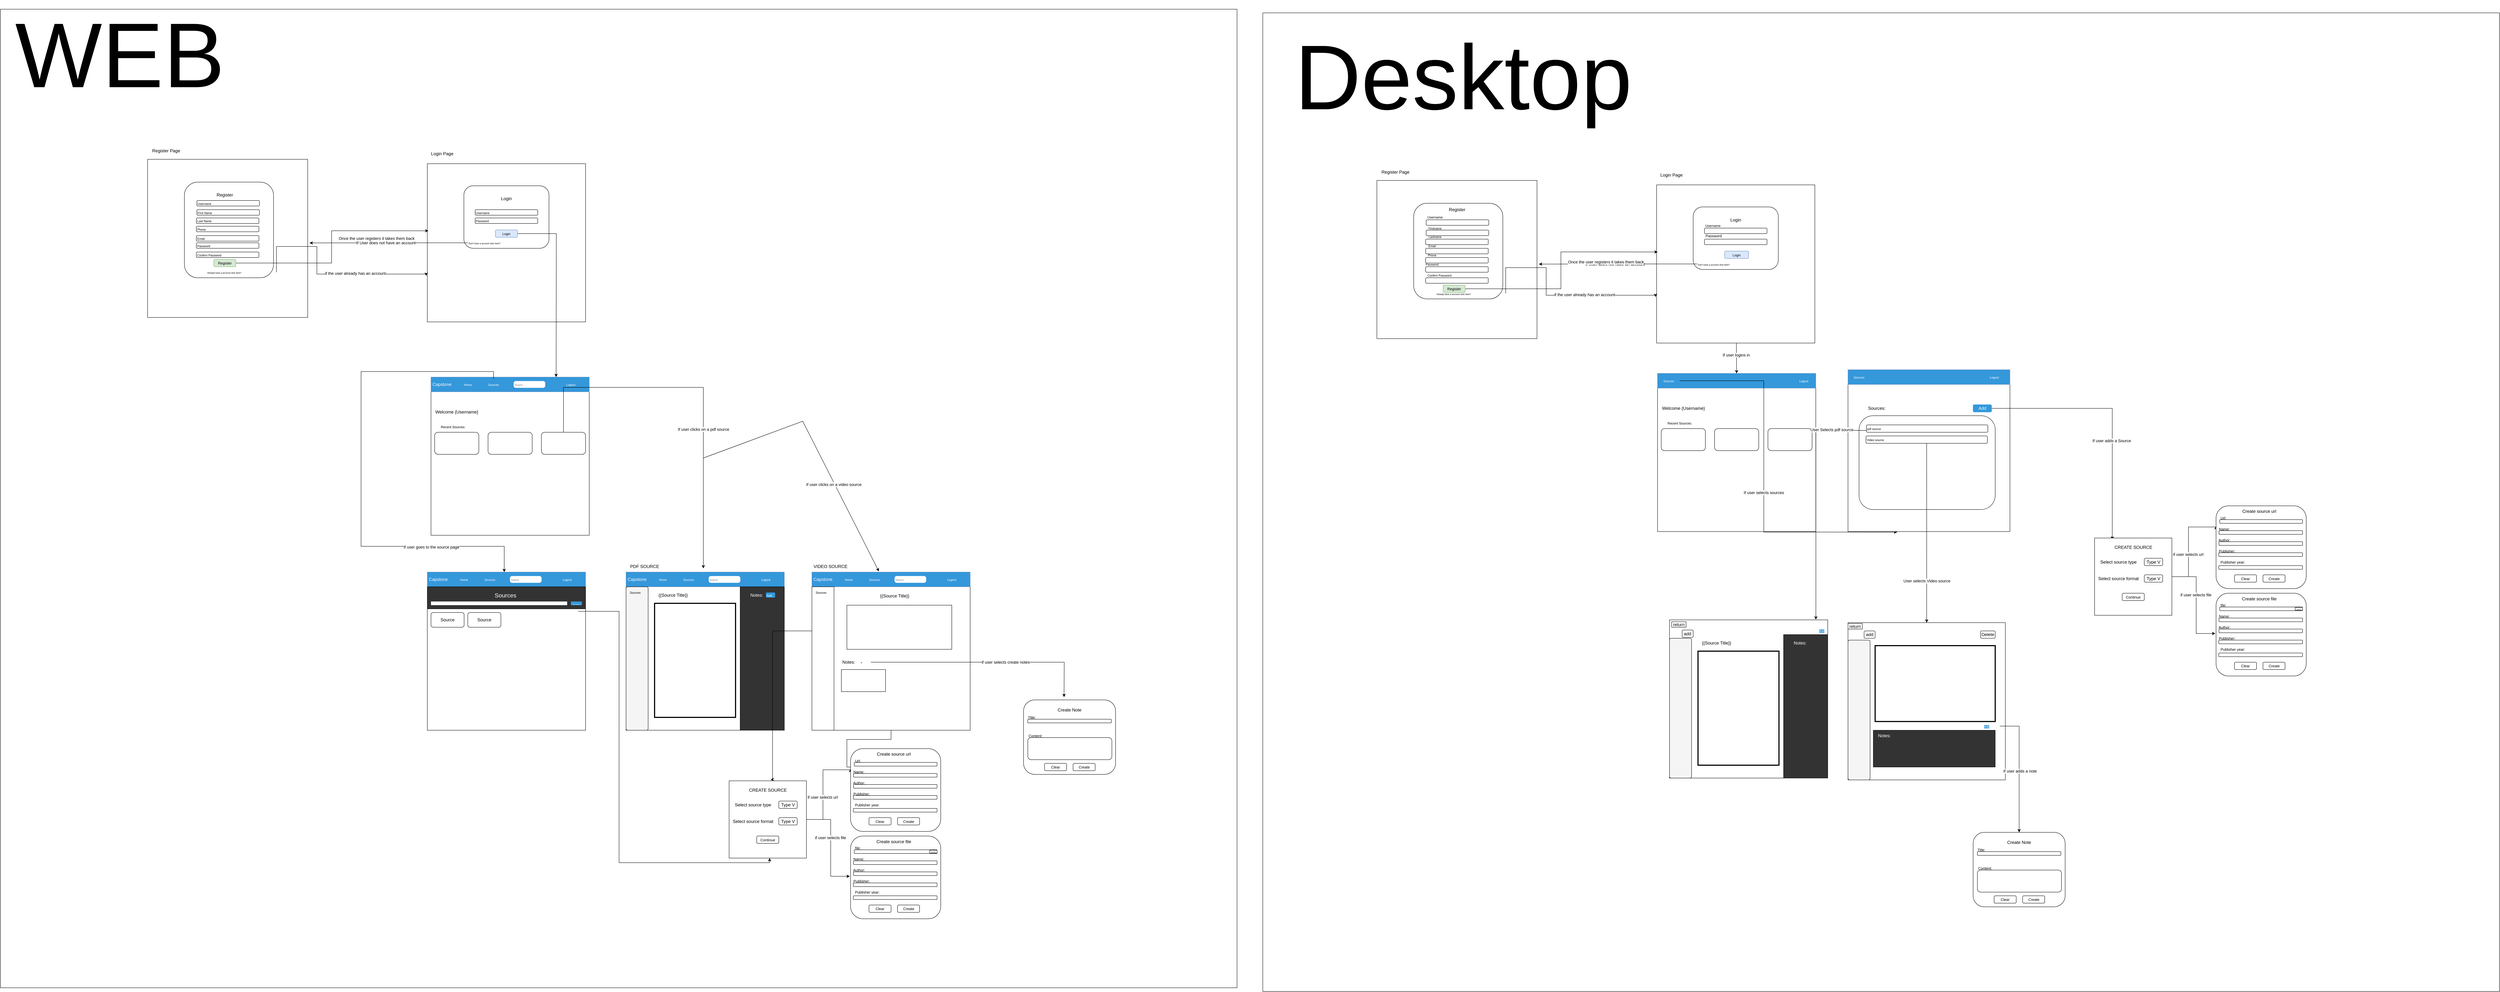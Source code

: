 <mxfile version="21.7.5" type="device">
  <diagram name="Page-1" id="kbDBzntbNOOyB9izjb_X">
    <mxGraphModel dx="15880" dy="9300" grid="1" gridSize="10" guides="1" tooltips="1" connect="1" arrows="1" fold="1" page="1" pageScale="1" pageWidth="850" pageHeight="1100" math="0" shadow="0">
      <root>
        <mxCell id="0" />
        <mxCell id="1" parent="0" />
        <mxCell id="taiPZu52dlG4vFXNMGf5-1" value="" style="rounded=0;whiteSpace=wrap;html=1;fillColor=default;" parent="1" vertex="1">
          <mxGeometry x="-970" y="-290" width="3360" height="2660" as="geometry" />
        </mxCell>
        <mxCell id="ts7k1Ihn8bTRgZbRFf7x-3" value="" style="whiteSpace=wrap;html=1;aspect=fixed;" parent="1" vertex="1">
          <mxGeometry x="190" y="130" width="430" height="430" as="geometry" />
        </mxCell>
        <mxCell id="ts7k1Ihn8bTRgZbRFf7x-4" value="" style="rounded=1;whiteSpace=wrap;html=1;" parent="1" vertex="1">
          <mxGeometry x="289.38" y="190" width="231.25" height="170" as="geometry" />
        </mxCell>
        <mxCell id="ts7k1Ihn8bTRgZbRFf7x-5" value="Login Page" style="text;html=1;align=center;verticalAlign=middle;resizable=0;points=[];autosize=1;strokeColor=none;fillColor=none;" parent="1" vertex="1">
          <mxGeometry x="190" y="88" width="80" height="30" as="geometry" />
        </mxCell>
        <mxCell id="ts7k1Ihn8bTRgZbRFf7x-6" value="Login" style="text;html=1;strokeColor=none;fillColor=none;align=center;verticalAlign=middle;whiteSpace=wrap;rounded=0;" parent="1" vertex="1">
          <mxGeometry x="375" y="210" width="60" height="30" as="geometry" />
        </mxCell>
        <mxCell id="ts7k1Ihn8bTRgZbRFf7x-8" value="&lt;font style=&quot;font-size: 8px;&quot;&gt;Username&lt;/font&gt;" style="rounded=1;whiteSpace=wrap;html=1;align=left;" parent="1" vertex="1">
          <mxGeometry x="320" y="255" width="170" height="15" as="geometry" />
        </mxCell>
        <mxCell id="ts7k1Ihn8bTRgZbRFf7x-9" value="&lt;font style=&quot;font-size: 8px;&quot;&gt;Password&lt;/font&gt;" style="rounded=1;whiteSpace=wrap;html=1;align=left;" parent="1" vertex="1">
          <mxGeometry x="320" y="277.5" width="170" height="15" as="geometry" />
        </mxCell>
        <mxCell id="ts7k1Ihn8bTRgZbRFf7x-36" style="edgeStyle=orthogonalEdgeStyle;rounded=0;orthogonalLoop=1;jettySize=auto;html=1;exitX=1;exitY=0.5;exitDx=0;exitDy=0;" parent="1" source="ts7k1Ihn8bTRgZbRFf7x-12" edge="1">
          <mxGeometry relative="1" as="geometry">
            <mxPoint x="540" y="710.0" as="targetPoint" />
          </mxGeometry>
        </mxCell>
        <mxCell id="ts7k1Ihn8bTRgZbRFf7x-12" value="&lt;font style=&quot;font-size: 9px;&quot;&gt;Login&lt;/font&gt;" style="rounded=1;whiteSpace=wrap;html=1;fillColor=#dae8fc;strokeColor=#6c8ebf;" parent="1" vertex="1">
          <mxGeometry x="375" y="310" width="60" height="20" as="geometry" />
        </mxCell>
        <mxCell id="ts7k1Ihn8bTRgZbRFf7x-30" style="edgeStyle=orthogonalEdgeStyle;rounded=0;orthogonalLoop=1;jettySize=auto;html=1;exitX=0;exitY=0.5;exitDx=0;exitDy=0;" parent="1" source="ts7k1Ihn8bTRgZbRFf7x-13" edge="1">
          <mxGeometry relative="1" as="geometry">
            <mxPoint x="-130.0" y="345.391" as="targetPoint" />
          </mxGeometry>
        </mxCell>
        <mxCell id="ts7k1Ihn8bTRgZbRFf7x-32" value="If User does not have an account" style="edgeLabel;html=1;align=center;verticalAlign=middle;resizable=0;points=[];" parent="ts7k1Ihn8bTRgZbRFf7x-30" vertex="1" connectable="0">
          <mxGeometry x="0.042" y="-1" relative="1" as="geometry">
            <mxPoint as="offset" />
          </mxGeometry>
        </mxCell>
        <mxCell id="ts7k1Ihn8bTRgZbRFf7x-13" value="&lt;font style=&quot;font-size: 6px;&quot;&gt;Don&#39;t have a account click here?&lt;/font&gt;" style="text;html=1;strokeColor=none;fillColor=none;align=left;verticalAlign=middle;whiteSpace=wrap;rounded=0;" parent="1" vertex="1">
          <mxGeometry x="300" y="330" width="190" height="30" as="geometry" />
        </mxCell>
        <mxCell id="ts7k1Ihn8bTRgZbRFf7x-18" value="" style="rounded=0;whiteSpace=wrap;html=1;" parent="1" vertex="1">
          <mxGeometry x="-570" y="118" width="435" height="430" as="geometry" />
        </mxCell>
        <mxCell id="ts7k1Ihn8bTRgZbRFf7x-19" value="Register Page" style="text;html=1;align=center;verticalAlign=middle;resizable=0;points=[];autosize=1;strokeColor=none;fillColor=none;" parent="1" vertex="1">
          <mxGeometry x="-570" y="80" width="100" height="30" as="geometry" />
        </mxCell>
        <mxCell id="ts7k1Ihn8bTRgZbRFf7x-20" value="" style="rounded=1;whiteSpace=wrap;html=1;" parent="1" vertex="1">
          <mxGeometry x="-470" y="180" width="242.19" height="260" as="geometry" />
        </mxCell>
        <mxCell id="ts7k1Ihn8bTRgZbRFf7x-21" value="&lt;font style=&quot;font-size: 8px;&quot;&gt;Username&lt;/font&gt;" style="rounded=1;whiteSpace=wrap;html=1;align=left;" parent="1" vertex="1">
          <mxGeometry x="-436.1" y="230" width="170" height="15" as="geometry" />
        </mxCell>
        <mxCell id="ts7k1Ihn8bTRgZbRFf7x-22" value="&lt;span style=&quot;font-size: 8px;&quot;&gt;Password&lt;/span&gt;" style="rounded=1;whiteSpace=wrap;html=1;align=left;" parent="1" vertex="1">
          <mxGeometry x="-437.5" y="345" width="170" height="15" as="geometry" />
        </mxCell>
        <mxCell id="ts7k1Ihn8bTRgZbRFf7x-23" value="&lt;span style=&quot;font-size: 8px;&quot;&gt;Confirm Password&lt;/span&gt;" style="rounded=1;whiteSpace=wrap;html=1;align=left;" parent="1" vertex="1">
          <mxGeometry x="-437.5" y="370" width="170" height="15" as="geometry" />
        </mxCell>
        <mxCell id="ts7k1Ihn8bTRgZbRFf7x-27" value="Register" style="text;html=1;strokeColor=none;fillColor=none;align=center;verticalAlign=middle;whiteSpace=wrap;rounded=0;" parent="1" vertex="1">
          <mxGeometry x="-390" y="200" width="60" height="30" as="geometry" />
        </mxCell>
        <mxCell id="ts7k1Ihn8bTRgZbRFf7x-31" style="edgeStyle=orthogonalEdgeStyle;rounded=0;orthogonalLoop=1;jettySize=auto;html=1;exitX=1;exitY=0.5;exitDx=0;exitDy=0;entryX=0.007;entryY=0.424;entryDx=0;entryDy=0;entryPerimeter=0;" parent="1" source="ts7k1Ihn8bTRgZbRFf7x-28" target="ts7k1Ihn8bTRgZbRFf7x-3" edge="1">
          <mxGeometry relative="1" as="geometry" />
        </mxCell>
        <mxCell id="ts7k1Ihn8bTRgZbRFf7x-33" value="Once the user registers it takes them back" style="edgeLabel;html=1;align=center;verticalAlign=middle;resizable=0;points=[];" parent="ts7k1Ihn8bTRgZbRFf7x-31" vertex="1" connectable="0">
          <mxGeometry x="0.054" y="-3" relative="1" as="geometry">
            <mxPoint x="119" y="-5" as="offset" />
          </mxGeometry>
        </mxCell>
        <mxCell id="ts7k1Ihn8bTRgZbRFf7x-28" value="&lt;font size=&quot;1&quot;&gt;Register&lt;/font&gt;" style="rounded=1;whiteSpace=wrap;html=1;fillColor=#d5e8d4;strokeColor=#82b366;" parent="1" vertex="1">
          <mxGeometry x="-390" y="390" width="60" height="20" as="geometry" />
        </mxCell>
        <mxCell id="ts7k1Ihn8bTRgZbRFf7x-34" style="edgeStyle=orthogonalEdgeStyle;rounded=0;orthogonalLoop=1;jettySize=auto;html=1;exitX=1;exitY=0.5;exitDx=0;exitDy=0;entryX=-0.007;entryY=0.709;entryDx=0;entryDy=0;entryPerimeter=0;" parent="1" source="ts7k1Ihn8bTRgZbRFf7x-29" target="ts7k1Ihn8bTRgZbRFf7x-3" edge="1">
          <mxGeometry relative="1" as="geometry">
            <mxPoint x="-80" y="430" as="targetPoint" />
            <Array as="points">
              <mxPoint x="-110" y="355" />
              <mxPoint x="-110" y="430" />
              <mxPoint x="187" y="430" />
            </Array>
          </mxGeometry>
        </mxCell>
        <mxCell id="ts7k1Ihn8bTRgZbRFf7x-35" value="if the user already has an account" style="edgeLabel;html=1;align=center;verticalAlign=middle;resizable=0;points=[];" parent="ts7k1Ihn8bTRgZbRFf7x-34" vertex="1" connectable="0">
          <mxGeometry x="0.289" y="2" relative="1" as="geometry">
            <mxPoint as="offset" />
          </mxGeometry>
        </mxCell>
        <mxCell id="ts7k1Ihn8bTRgZbRFf7x-29" value="&lt;font style=&quot;font-size: 6px;&quot;&gt;Already have a account click here?&lt;/font&gt;" style="text;html=1;strokeColor=none;fillColor=none;align=left;verticalAlign=middle;whiteSpace=wrap;rounded=0;" parent="1" vertex="1">
          <mxGeometry x="-410" y="410" width="190" height="30" as="geometry" />
        </mxCell>
        <mxCell id="ts7k1Ihn8bTRgZbRFf7x-37" value="" style="whiteSpace=wrap;html=1;aspect=fixed;" parent="1" vertex="1">
          <mxGeometry x="200" y="710" width="430" height="430" as="geometry" />
        </mxCell>
        <mxCell id="ts7k1Ihn8bTRgZbRFf7x-38" value="" style="rounded=0;whiteSpace=wrap;html=1;fillColor=#3498db;strokeColor=#6c8ebf;" parent="1" vertex="1">
          <mxGeometry x="200" y="710" width="430" height="40" as="geometry" />
        </mxCell>
        <mxCell id="ts7k1Ihn8bTRgZbRFf7x-39" value="&lt;font color=&quot;#fff7fe&quot;&gt;Capstone&lt;/font&gt;" style="text;html=1;strokeColor=none;fillColor=none;align=center;verticalAlign=middle;whiteSpace=wrap;rounded=0;" parent="1" vertex="1">
          <mxGeometry x="200" y="715" width="60" height="30" as="geometry" />
        </mxCell>
        <mxCell id="ts7k1Ihn8bTRgZbRFf7x-40" value="&lt;font color=&quot;#ffffff&quot; style=&quot;font-size: 8px;&quot;&gt;Home&lt;/font&gt;" style="text;html=1;strokeColor=none;fillColor=none;align=center;verticalAlign=middle;whiteSpace=wrap;rounded=0;" parent="1" vertex="1">
          <mxGeometry x="270" y="715" width="60" height="30" as="geometry" />
        </mxCell>
        <mxCell id="ts7k1Ihn8bTRgZbRFf7x-56" style="edgeStyle=orthogonalEdgeStyle;rounded=0;orthogonalLoop=1;jettySize=auto;html=1;exitX=0.5;exitY=0;exitDx=0;exitDy=0;" parent="1" source="ts7k1Ihn8bTRgZbRFf7x-50" edge="1">
          <mxGeometry relative="1" as="geometry">
            <mxPoint x="940" y="1230" as="targetPoint" />
            <Array as="points">
              <mxPoint x="560" y="738" />
              <mxPoint x="940" y="738" />
            </Array>
          </mxGeometry>
        </mxCell>
        <mxCell id="ts7k1Ihn8bTRgZbRFf7x-139" value="If user clicks on a pdf source" style="edgeLabel;html=1;align=center;verticalAlign=middle;resizable=0;points=[];" parent="ts7k1Ihn8bTRgZbRFf7x-56" vertex="1" connectable="0">
          <mxGeometry x="0.239" relative="1" as="geometry">
            <mxPoint as="offset" />
          </mxGeometry>
        </mxCell>
        <mxCell id="ts7k1Ihn8bTRgZbRFf7x-137" style="edgeStyle=orthogonalEdgeStyle;rounded=0;orthogonalLoop=1;jettySize=auto;html=1;exitX=0.5;exitY=0;exitDx=0;exitDy=0;entryX=0.486;entryY=0.002;entryDx=0;entryDy=0;entryPerimeter=0;" parent="1" source="ts7k1Ihn8bTRgZbRFf7x-41" target="ts7k1Ihn8bTRgZbRFf7x-99" edge="1">
          <mxGeometry relative="1" as="geometry">
            <mxPoint x="70.0" y="1170" as="targetPoint" />
            <Array as="points">
              <mxPoint x="370" y="695" />
              <mxPoint x="10" y="695" />
              <mxPoint x="10" y="1170" />
              <mxPoint x="399" y="1170" />
            </Array>
          </mxGeometry>
        </mxCell>
        <mxCell id="ts7k1Ihn8bTRgZbRFf7x-138" value="if user goes to the source page" style="edgeLabel;html=1;align=center;verticalAlign=middle;resizable=0;points=[];" parent="ts7k1Ihn8bTRgZbRFf7x-137" vertex="1" connectable="0">
          <mxGeometry x="0.592" y="-2" relative="1" as="geometry">
            <mxPoint as="offset" />
          </mxGeometry>
        </mxCell>
        <mxCell id="ts7k1Ihn8bTRgZbRFf7x-41" value="&lt;span style=&quot;font-size: 8px;&quot;&gt;&lt;font color=&quot;#fffafa&quot;&gt;Sources&lt;/font&gt;&lt;/span&gt;" style="text;html=1;strokeColor=none;fillColor=none;align=center;verticalAlign=middle;whiteSpace=wrap;rounded=0;" parent="1" vertex="1">
          <mxGeometry x="340" y="715" width="60" height="30" as="geometry" />
        </mxCell>
        <mxCell id="ts7k1Ihn8bTRgZbRFf7x-42" value="&lt;div style=&quot;&quot;&gt;&lt;span style=&quot;font-size: 7px; background-color: initial;&quot;&gt;&lt;font color=&quot;#7d7d7d&quot;&gt;Search&lt;/font&gt;&lt;/span&gt;&lt;/div&gt;" style="rounded=1;whiteSpace=wrap;html=1;align=left;arcSize=31;strokeColor=#FFFCFC;" parent="1" vertex="1">
          <mxGeometry x="425" y="721.25" width="85" height="17.5" as="geometry" />
        </mxCell>
        <mxCell id="ts7k1Ihn8bTRgZbRFf7x-43" value="&lt;font color=&quot;#ffffff&quot; style=&quot;font-size: 8px;&quot;&gt;Logout&lt;/font&gt;" style="text;html=1;strokeColor=none;fillColor=none;align=center;verticalAlign=middle;whiteSpace=wrap;rounded=0;" parent="1" vertex="1">
          <mxGeometry x="550" y="715" width="60" height="30" as="geometry" />
        </mxCell>
        <mxCell id="ts7k1Ihn8bTRgZbRFf7x-45" value="Welcome {Username}" style="text;html=1;strokeColor=none;fillColor=none;align=center;verticalAlign=middle;whiteSpace=wrap;rounded=0;" parent="1" vertex="1">
          <mxGeometry x="210" y="790" width="120" height="30" as="geometry" />
        </mxCell>
        <mxCell id="ts7k1Ihn8bTRgZbRFf7x-46" value="&lt;font style=&quot;font-size: 9px;&quot;&gt;Recent Sources:&lt;/font&gt;" style="text;html=1;strokeColor=none;fillColor=none;align=center;verticalAlign=middle;whiteSpace=wrap;rounded=0;" parent="1" vertex="1">
          <mxGeometry x="200" y="830" width="120" height="30" as="geometry" />
        </mxCell>
        <mxCell id="ts7k1Ihn8bTRgZbRFf7x-48" value="" style="rounded=1;whiteSpace=wrap;html=1;" parent="1" vertex="1">
          <mxGeometry x="210" y="860" width="120" height="60" as="geometry" />
        </mxCell>
        <mxCell id="ts7k1Ihn8bTRgZbRFf7x-49" value="" style="rounded=1;whiteSpace=wrap;html=1;" parent="1" vertex="1">
          <mxGeometry x="355" y="860" width="120" height="60" as="geometry" />
        </mxCell>
        <mxCell id="ts7k1Ihn8bTRgZbRFf7x-50" value="" style="rounded=1;whiteSpace=wrap;html=1;" parent="1" vertex="1">
          <mxGeometry x="500" y="860" width="120" height="60" as="geometry" />
        </mxCell>
        <mxCell id="ts7k1Ihn8bTRgZbRFf7x-57" value="" style="whiteSpace=wrap;html=1;aspect=fixed;" parent="1" vertex="1">
          <mxGeometry x="730" y="1240" width="430" height="430" as="geometry" />
        </mxCell>
        <mxCell id="ts7k1Ihn8bTRgZbRFf7x-58" value="" style="rounded=0;whiteSpace=wrap;html=1;fillColor=#3498db;strokeColor=#6c8ebf;" parent="1" vertex="1">
          <mxGeometry x="730" y="1240" width="430" height="40" as="geometry" />
        </mxCell>
        <mxCell id="ts7k1Ihn8bTRgZbRFf7x-59" value="&lt;font color=&quot;#fff7fe&quot;&gt;Capstone&lt;/font&gt;" style="text;html=1;strokeColor=none;fillColor=none;align=center;verticalAlign=middle;whiteSpace=wrap;rounded=0;" parent="1" vertex="1">
          <mxGeometry x="730" y="1245" width="60" height="30" as="geometry" />
        </mxCell>
        <mxCell id="ts7k1Ihn8bTRgZbRFf7x-60" value="&lt;font color=&quot;#ffffff&quot; style=&quot;font-size: 8px;&quot;&gt;Home&lt;/font&gt;" style="text;html=1;strokeColor=none;fillColor=none;align=center;verticalAlign=middle;whiteSpace=wrap;rounded=0;" parent="1" vertex="1">
          <mxGeometry x="800" y="1245" width="60" height="30" as="geometry" />
        </mxCell>
        <mxCell id="ts7k1Ihn8bTRgZbRFf7x-61" value="&lt;span style=&quot;font-size: 8px;&quot;&gt;&lt;font color=&quot;#fffafa&quot;&gt;Sources&lt;/font&gt;&lt;/span&gt;" style="text;html=1;strokeColor=none;fillColor=none;align=center;verticalAlign=middle;whiteSpace=wrap;rounded=0;" parent="1" vertex="1">
          <mxGeometry x="870" y="1245" width="60" height="30" as="geometry" />
        </mxCell>
        <mxCell id="ts7k1Ihn8bTRgZbRFf7x-62" value="&lt;div style=&quot;&quot;&gt;&lt;span style=&quot;font-size: 7px; background-color: initial;&quot;&gt;&lt;font color=&quot;#7d7d7d&quot;&gt;Search&lt;/font&gt;&lt;/span&gt;&lt;/div&gt;" style="rounded=1;whiteSpace=wrap;html=1;align=left;arcSize=31;strokeColor=#FFFCFC;" parent="1" vertex="1">
          <mxGeometry x="955" y="1251.25" width="85" height="17.5" as="geometry" />
        </mxCell>
        <mxCell id="ts7k1Ihn8bTRgZbRFf7x-63" value="&lt;font color=&quot;#ffffff&quot; style=&quot;font-size: 8px;&quot;&gt;Logout&lt;/font&gt;" style="text;html=1;strokeColor=none;fillColor=none;align=center;verticalAlign=middle;whiteSpace=wrap;rounded=0;" parent="1" vertex="1">
          <mxGeometry x="1080" y="1245" width="60" height="30" as="geometry" />
        </mxCell>
        <mxCell id="ts7k1Ihn8bTRgZbRFf7x-64" value="" style="rounded=1;whiteSpace=wrap;html=1;rotation=-90;arcSize=7;perimeterSpacing=0;strokeColor=default;fillColor=#f5f5f5;" parent="1" vertex="1">
          <mxGeometry x="565" y="1445" width="390" height="60" as="geometry" />
        </mxCell>
        <mxCell id="ts7k1Ihn8bTRgZbRFf7x-65" value="&lt;font style=&quot;font-size: 8px;&quot;&gt;Sources&lt;/font&gt;" style="text;html=1;strokeColor=none;fillColor=none;align=center;verticalAlign=middle;whiteSpace=wrap;rounded=0;" parent="1" vertex="1">
          <mxGeometry x="740" y="1280" width="30" height="30" as="geometry" />
        </mxCell>
        <mxCell id="ts7k1Ihn8bTRgZbRFf7x-72" value="" style="rounded=0;whiteSpace=wrap;html=1;strokeWidth=3;" parent="1" vertex="1">
          <mxGeometry x="807.5" y="1325" width="220" height="310" as="geometry" />
        </mxCell>
        <mxCell id="ts7k1Ihn8bTRgZbRFf7x-73" value="{{Source Title}}" style="text;html=1;strokeColor=none;fillColor=none;align=center;verticalAlign=middle;whiteSpace=wrap;rounded=0;" parent="1" vertex="1">
          <mxGeometry x="807.5" y="1287.5" width="100" height="30" as="geometry" />
        </mxCell>
        <mxCell id="ts7k1Ihn8bTRgZbRFf7x-74" value="PDF SOURCE" style="text;html=1;align=center;verticalAlign=middle;resizable=0;points=[];autosize=1;strokeColor=none;fillColor=none;" parent="1" vertex="1">
          <mxGeometry x="730" y="1210" width="100" height="30" as="geometry" />
        </mxCell>
        <mxCell id="ts7k1Ihn8bTRgZbRFf7x-76" value="" style="rounded=0;whiteSpace=wrap;html=1;fillColor=#333;" parent="1" vertex="1">
          <mxGeometry x="1040" y="1280" width="120" height="390" as="geometry" />
        </mxCell>
        <mxCell id="ts7k1Ihn8bTRgZbRFf7x-78" value="&lt;font color=&quot;#ffffff&quot;&gt;Notes:&lt;/font&gt;" style="text;html=1;strokeColor=none;fillColor=none;align=center;verticalAlign=middle;whiteSpace=wrap;rounded=0;" parent="1" vertex="1">
          <mxGeometry x="1055" y="1287.5" width="60" height="30" as="geometry" />
        </mxCell>
        <mxCell id="RxzHgvCHx42u1vyTswOQ-70" style="edgeStyle=orthogonalEdgeStyle;rounded=0;orthogonalLoop=1;jettySize=auto;html=1;entryX=0.5;entryY=1;entryDx=0;entryDy=0;" parent="1" source="ts7k1Ihn8bTRgZbRFf7x-80" target="RxzHgvCHx42u1vyTswOQ-13" edge="1">
          <mxGeometry relative="1" as="geometry" />
        </mxCell>
        <mxCell id="ts7k1Ihn8bTRgZbRFf7x-80" value="" style="whiteSpace=wrap;html=1;aspect=fixed;" parent="1" vertex="1">
          <mxGeometry x="1235" y="1240" width="430" height="430" as="geometry" />
        </mxCell>
        <mxCell id="ts7k1Ihn8bTRgZbRFf7x-81" value="" style="rounded=0;whiteSpace=wrap;html=1;fillColor=#3498db;strokeColor=#6c8ebf;" parent="1" vertex="1">
          <mxGeometry x="1235" y="1240" width="430" height="40" as="geometry" />
        </mxCell>
        <mxCell id="ts7k1Ihn8bTRgZbRFf7x-82" value="&lt;font color=&quot;#fff7fe&quot;&gt;Capstone&lt;/font&gt;" style="text;html=1;strokeColor=none;fillColor=none;align=center;verticalAlign=middle;whiteSpace=wrap;rounded=0;" parent="1" vertex="1">
          <mxGeometry x="1235" y="1245" width="60" height="30" as="geometry" />
        </mxCell>
        <mxCell id="ts7k1Ihn8bTRgZbRFf7x-83" value="&lt;font color=&quot;#ffffff&quot; style=&quot;font-size: 8px;&quot;&gt;Home&lt;/font&gt;" style="text;html=1;strokeColor=none;fillColor=none;align=center;verticalAlign=middle;whiteSpace=wrap;rounded=0;" parent="1" vertex="1">
          <mxGeometry x="1305" y="1245" width="60" height="30" as="geometry" />
        </mxCell>
        <mxCell id="ts7k1Ihn8bTRgZbRFf7x-84" value="&lt;span style=&quot;font-size: 8px;&quot;&gt;&lt;font color=&quot;#fffafa&quot;&gt;Sources&lt;/font&gt;&lt;/span&gt;" style="text;html=1;strokeColor=none;fillColor=none;align=center;verticalAlign=middle;whiteSpace=wrap;rounded=0;" parent="1" vertex="1">
          <mxGeometry x="1375" y="1245" width="60" height="30" as="geometry" />
        </mxCell>
        <mxCell id="ts7k1Ihn8bTRgZbRFf7x-85" value="&lt;div style=&quot;&quot;&gt;&lt;span style=&quot;font-size: 7px; background-color: initial;&quot;&gt;&lt;font color=&quot;#7d7d7d&quot;&gt;Search&lt;/font&gt;&lt;/span&gt;&lt;/div&gt;" style="rounded=1;whiteSpace=wrap;html=1;align=left;arcSize=31;strokeColor=#FFFCFC;" parent="1" vertex="1">
          <mxGeometry x="1460" y="1251.25" width="85" height="17.5" as="geometry" />
        </mxCell>
        <mxCell id="ts7k1Ihn8bTRgZbRFf7x-86" value="&lt;font color=&quot;#ffffff&quot; style=&quot;font-size: 8px;&quot;&gt;Logout&lt;/font&gt;" style="text;html=1;strokeColor=none;fillColor=none;align=center;verticalAlign=middle;whiteSpace=wrap;rounded=0;" parent="1" vertex="1">
          <mxGeometry x="1585" y="1245" width="60" height="30" as="geometry" />
        </mxCell>
        <mxCell id="ts7k1Ihn8bTRgZbRFf7x-87" value="" style="rounded=1;whiteSpace=wrap;html=1;rotation=-90;arcSize=0;perimeterSpacing=0;" parent="1" vertex="1">
          <mxGeometry x="1070" y="1445" width="390" height="60" as="geometry" />
        </mxCell>
        <mxCell id="ts7k1Ihn8bTRgZbRFf7x-88" value="&lt;font style=&quot;font-size: 8px;&quot;&gt;Sources&lt;/font&gt;" style="text;html=1;strokeColor=none;fillColor=none;align=center;verticalAlign=middle;whiteSpace=wrap;rounded=0;" parent="1" vertex="1">
          <mxGeometry x="1245" y="1280" width="30" height="30" as="geometry" />
        </mxCell>
        <mxCell id="ts7k1Ihn8bTRgZbRFf7x-91" value="" style="rounded=0;whiteSpace=wrap;html=1;" parent="1" vertex="1">
          <mxGeometry x="1330" y="1330" width="285" height="120" as="geometry" />
        </mxCell>
        <mxCell id="ts7k1Ihn8bTRgZbRFf7x-92" value="{{Source Title}}" style="text;html=1;strokeColor=none;fillColor=none;align=center;verticalAlign=middle;whiteSpace=wrap;rounded=0;" parent="1" vertex="1">
          <mxGeometry x="1410" y="1290" width="100" height="30" as="geometry" />
        </mxCell>
        <mxCell id="ts7k1Ihn8bTRgZbRFf7x-93" value="VIDEO SOURCE" style="text;html=1;align=center;verticalAlign=middle;resizable=0;points=[];autosize=1;strokeColor=none;fillColor=none;" parent="1" vertex="1">
          <mxGeometry x="1225" y="1210" width="120" height="30" as="geometry" />
        </mxCell>
        <mxCell id="ts7k1Ihn8bTRgZbRFf7x-94" value="" style="rounded=0;whiteSpace=wrap;html=1;" parent="1" vertex="1">
          <mxGeometry x="1315" y="1505" width="120" height="60" as="geometry" />
        </mxCell>
        <mxCell id="ts7k1Ihn8bTRgZbRFf7x-95" value="Notes:" style="text;html=1;strokeColor=none;fillColor=none;align=center;verticalAlign=middle;whiteSpace=wrap;rounded=0;" parent="1" vertex="1">
          <mxGeometry x="1305" y="1470" width="60" height="30" as="geometry" />
        </mxCell>
        <mxCell id="RxzHgvCHx42u1vyTswOQ-56" style="edgeStyle=orthogonalEdgeStyle;rounded=0;orthogonalLoop=1;jettySize=auto;html=1;exitX=1;exitY=0.5;exitDx=0;exitDy=0;" parent="1" source="ts7k1Ihn8bTRgZbRFf7x-96" edge="1">
          <mxGeometry relative="1" as="geometry">
            <mxPoint x="1920" y="1580" as="targetPoint" />
          </mxGeometry>
        </mxCell>
        <mxCell id="RxzHgvCHx42u1vyTswOQ-69" value="if user selects create notes" style="edgeLabel;html=1;align=center;verticalAlign=middle;resizable=0;points=[];" parent="RxzHgvCHx42u1vyTswOQ-56" vertex="1" connectable="0">
          <mxGeometry x="0.179" relative="1" as="geometry">
            <mxPoint as="offset" />
          </mxGeometry>
        </mxCell>
        <mxCell id="ts7k1Ihn8bTRgZbRFf7x-96" value="&lt;span style=&quot;font-size: 8px;&quot;&gt;+&lt;/span&gt;" style="text;html=1;strokeColor=none;fillColor=none;align=left;verticalAlign=middle;whiteSpace=wrap;rounded=0;" parent="1" vertex="1">
          <mxGeometry x="1365" y="1470" width="30" height="30" as="geometry" />
        </mxCell>
        <mxCell id="ts7k1Ihn8bTRgZbRFf7x-97" value="" style="endArrow=classic;html=1;rounded=0;entryX=0.423;entryY=-0.049;entryDx=0;entryDy=0;entryPerimeter=0;" parent="1" target="ts7k1Ihn8bTRgZbRFf7x-81" edge="1">
          <mxGeometry width="50" height="50" relative="1" as="geometry">
            <mxPoint x="940" y="930" as="sourcePoint" />
            <mxPoint x="1080" y="920" as="targetPoint" />
            <Array as="points">
              <mxPoint x="1210" y="830" />
            </Array>
          </mxGeometry>
        </mxCell>
        <mxCell id="ts7k1Ihn8bTRgZbRFf7x-140" value="If user clicks on a video source" style="edgeLabel;html=1;align=center;verticalAlign=middle;resizable=0;points=[];" parent="ts7k1Ihn8bTRgZbRFf7x-97" vertex="1" connectable="0">
          <mxGeometry x="0.285" y="-3" relative="1" as="geometry">
            <mxPoint as="offset" />
          </mxGeometry>
        </mxCell>
        <mxCell id="ts7k1Ihn8bTRgZbRFf7x-98" value="" style="whiteSpace=wrap;html=1;aspect=fixed;" parent="1" vertex="1">
          <mxGeometry x="190" y="1240" width="430" height="430" as="geometry" />
        </mxCell>
        <mxCell id="ts7k1Ihn8bTRgZbRFf7x-99" value="" style="rounded=0;whiteSpace=wrap;html=1;fillColor=#3498db;strokeColor=#6c8ebf;" parent="1" vertex="1">
          <mxGeometry x="190" y="1240" width="430" height="40" as="geometry" />
        </mxCell>
        <mxCell id="ts7k1Ihn8bTRgZbRFf7x-100" value="&lt;font color=&quot;#fff7fe&quot;&gt;Capstone&lt;/font&gt;" style="text;html=1;strokeColor=none;fillColor=none;align=center;verticalAlign=middle;whiteSpace=wrap;rounded=0;" parent="1" vertex="1">
          <mxGeometry x="190" y="1245" width="60" height="30" as="geometry" />
        </mxCell>
        <mxCell id="ts7k1Ihn8bTRgZbRFf7x-101" value="&lt;font color=&quot;#ffffff&quot; style=&quot;font-size: 8px;&quot;&gt;Home&lt;/font&gt;" style="text;html=1;strokeColor=none;fillColor=none;align=center;verticalAlign=middle;whiteSpace=wrap;rounded=0;" parent="1" vertex="1">
          <mxGeometry x="260" y="1245" width="60" height="30" as="geometry" />
        </mxCell>
        <mxCell id="ts7k1Ihn8bTRgZbRFf7x-102" value="&lt;span style=&quot;font-size: 8px;&quot;&gt;&lt;font color=&quot;#fffafa&quot;&gt;Sources&lt;/font&gt;&lt;/span&gt;" style="text;html=1;strokeColor=none;fillColor=none;align=center;verticalAlign=middle;whiteSpace=wrap;rounded=0;" parent="1" vertex="1">
          <mxGeometry x="330" y="1245" width="60" height="30" as="geometry" />
        </mxCell>
        <mxCell id="ts7k1Ihn8bTRgZbRFf7x-103" value="&lt;div style=&quot;&quot;&gt;&lt;span style=&quot;font-size: 7px; background-color: initial;&quot;&gt;&lt;font color=&quot;#7d7d7d&quot;&gt;Search&lt;/font&gt;&lt;/span&gt;&lt;/div&gt;" style="rounded=1;whiteSpace=wrap;html=1;align=left;arcSize=31;strokeColor=#FFFCFC;" parent="1" vertex="1">
          <mxGeometry x="415" y="1251.25" width="85" height="17.5" as="geometry" />
        </mxCell>
        <mxCell id="ts7k1Ihn8bTRgZbRFf7x-104" value="&lt;font color=&quot;#ffffff&quot; style=&quot;font-size: 8px;&quot;&gt;Logout&lt;/font&gt;" style="text;html=1;strokeColor=none;fillColor=none;align=center;verticalAlign=middle;whiteSpace=wrap;rounded=0;" parent="1" vertex="1">
          <mxGeometry x="540" y="1245" width="60" height="30" as="geometry" />
        </mxCell>
        <mxCell id="RxzHgvCHx42u1vyTswOQ-52" style="edgeStyle=orthogonalEdgeStyle;rounded=0;orthogonalLoop=1;jettySize=auto;html=1;exitX=1;exitY=0.5;exitDx=0;exitDy=0;entryX=0;entryY=0.25;entryDx=0;entryDy=0;" parent="1" source="RxzHgvCHx42u1vyTswOQ-1" target="RxzHgvCHx42u1vyTswOQ-18" edge="1">
          <mxGeometry relative="1" as="geometry">
            <mxPoint x="1285" y="1777.5" as="targetPoint" />
            <Array as="points">
              <mxPoint x="1265" y="1912.5" />
              <mxPoint x="1265" y="1777.5" />
              <mxPoint x="1340" y="1777.5" />
            </Array>
          </mxGeometry>
        </mxCell>
        <mxCell id="RxzHgvCHx42u1vyTswOQ-55" value="if user selects url" style="edgeLabel;html=1;align=center;verticalAlign=middle;resizable=0;points=[];" parent="RxzHgvCHx42u1vyTswOQ-52" vertex="1" connectable="0">
          <mxGeometry x="-0.182" y="2" relative="1" as="geometry">
            <mxPoint x="1" as="offset" />
          </mxGeometry>
        </mxCell>
        <mxCell id="RxzHgvCHx42u1vyTswOQ-53" style="edgeStyle=orthogonalEdgeStyle;rounded=0;orthogonalLoop=1;jettySize=auto;html=1;exitX=1;exitY=0.5;exitDx=0;exitDy=0;entryX=0.092;entryY=1.067;entryDx=0;entryDy=0;entryPerimeter=0;" parent="1" source="RxzHgvCHx42u1vyTswOQ-1" target="RxzHgvCHx42u1vyTswOQ-44" edge="1">
          <mxGeometry relative="1" as="geometry">
            <mxPoint x="1285" y="2067.5" as="targetPoint" />
            <Array as="points">
              <mxPoint x="1286" y="1912.5" />
              <mxPoint x="1286" y="2067.5" />
            </Array>
          </mxGeometry>
        </mxCell>
        <mxCell id="RxzHgvCHx42u1vyTswOQ-54" value="if user selects file" style="edgeLabel;html=1;align=center;verticalAlign=middle;resizable=0;points=[];" parent="RxzHgvCHx42u1vyTswOQ-53" vertex="1" connectable="0">
          <mxGeometry x="-0.151" y="-1" relative="1" as="geometry">
            <mxPoint as="offset" />
          </mxGeometry>
        </mxCell>
        <mxCell id="RxzHgvCHx42u1vyTswOQ-1" value="" style="whiteSpace=wrap;html=1;aspect=fixed;" parent="1" vertex="1">
          <mxGeometry x="1010" y="1807.5" width="210" height="210" as="geometry" />
        </mxCell>
        <mxCell id="RxzHgvCHx42u1vyTswOQ-3" style="edgeStyle=orthogonalEdgeStyle;rounded=0;orthogonalLoop=1;jettySize=auto;html=1;exitX=1;exitY=0;exitDx=0;exitDy=0;entryX=0.536;entryY=-0.017;entryDx=0;entryDy=0;entryPerimeter=0;" parent="1" source="ts7k1Ihn8bTRgZbRFf7x-87" target="RxzHgvCHx42u1vyTswOQ-1" edge="1">
          <mxGeometry relative="1" as="geometry">
            <Array as="points">
              <mxPoint x="1235" y="1400" />
              <mxPoint x="1128" y="1400" />
            </Array>
          </mxGeometry>
        </mxCell>
        <mxCell id="RxzHgvCHx42u1vyTswOQ-5" value="CREATE SOURCE" style="text;html=1;strokeColor=none;fillColor=none;align=center;verticalAlign=middle;whiteSpace=wrap;rounded=0;" parent="1" vertex="1">
          <mxGeometry x="1022.5" y="1817.5" width="185" height="30" as="geometry" />
        </mxCell>
        <mxCell id="RxzHgvCHx42u1vyTswOQ-6" value="Type V" style="rounded=1;whiteSpace=wrap;html=1;" parent="1" vertex="1">
          <mxGeometry x="1145" y="1862.5" width="50" height="20" as="geometry" />
        </mxCell>
        <mxCell id="RxzHgvCHx42u1vyTswOQ-8" value="Type V" style="rounded=1;whiteSpace=wrap;html=1;" parent="1" vertex="1">
          <mxGeometry x="1145" y="1907.5" width="50" height="20" as="geometry" />
        </mxCell>
        <mxCell id="RxzHgvCHx42u1vyTswOQ-9" value="Select source type" style="text;html=1;strokeColor=none;fillColor=none;align=center;verticalAlign=middle;whiteSpace=wrap;rounded=0;" parent="1" vertex="1">
          <mxGeometry x="1015" y="1857.5" width="120" height="30" as="geometry" />
        </mxCell>
        <mxCell id="RxzHgvCHx42u1vyTswOQ-10" value="Select source format" style="text;html=1;strokeColor=none;fillColor=none;align=center;verticalAlign=middle;whiteSpace=wrap;rounded=0;" parent="1" vertex="1">
          <mxGeometry x="1015" y="1902.5" width="120" height="30" as="geometry" />
        </mxCell>
        <mxCell id="RxzHgvCHx42u1vyTswOQ-11" value="&lt;font size=&quot;1&quot;&gt;Continue&lt;/font&gt;" style="rounded=1;whiteSpace=wrap;html=1;" parent="1" vertex="1">
          <mxGeometry x="1085" y="1957.5" width="60" height="20" as="geometry" />
        </mxCell>
        <mxCell id="RxzHgvCHx42u1vyTswOQ-12" value="" style="rounded=1;whiteSpace=wrap;html=1;" parent="1" vertex="1">
          <mxGeometry x="1340" y="1720" width="245" height="225" as="geometry" />
        </mxCell>
        <mxCell id="RxzHgvCHx42u1vyTswOQ-13" value="Create source url" style="text;html=1;strokeColor=none;fillColor=none;align=center;verticalAlign=middle;whiteSpace=wrap;rounded=0;" parent="1" vertex="1">
          <mxGeometry x="1350" y="1720" width="215" height="30" as="geometry" />
        </mxCell>
        <mxCell id="RxzHgvCHx42u1vyTswOQ-14" value="" style="rounded=1;whiteSpace=wrap;html=1;" parent="1" vertex="1">
          <mxGeometry x="1350" y="1757.5" width="225" height="10" as="geometry" />
        </mxCell>
        <mxCell id="RxzHgvCHx42u1vyTswOQ-15" value="&lt;font size=&quot;1&quot;&gt;Url:&lt;/font&gt;" style="text;html=1;strokeColor=none;fillColor=none;align=center;verticalAlign=middle;whiteSpace=wrap;rounded=0;" parent="1" vertex="1">
          <mxGeometry x="1330" y="1737.5" width="60" height="30" as="geometry" />
        </mxCell>
        <mxCell id="RxzHgvCHx42u1vyTswOQ-16" value="" style="rounded=1;whiteSpace=wrap;html=1;" parent="1" vertex="1">
          <mxGeometry x="1348.12" y="1787.5" width="226.88" height="10" as="geometry" />
        </mxCell>
        <mxCell id="RxzHgvCHx42u1vyTswOQ-18" value="&lt;font size=&quot;1&quot;&gt;Name:&lt;/font&gt;" style="text;html=1;strokeColor=none;fillColor=none;align=center;verticalAlign=middle;whiteSpace=wrap;rounded=0;" parent="1" vertex="1">
          <mxGeometry x="1340" y="1767.5" width="45" height="30" as="geometry" />
        </mxCell>
        <mxCell id="RxzHgvCHx42u1vyTswOQ-19" value="" style="rounded=1;whiteSpace=wrap;html=1;" parent="1" vertex="1">
          <mxGeometry x="1348.12" y="1817.5" width="226.88" height="10" as="geometry" />
        </mxCell>
        <mxCell id="RxzHgvCHx42u1vyTswOQ-20" value="&lt;font size=&quot;1&quot;&gt;Author:&lt;/font&gt;" style="text;html=1;strokeColor=none;fillColor=none;align=center;verticalAlign=middle;whiteSpace=wrap;rounded=0;" parent="1" vertex="1">
          <mxGeometry x="1332.5" y="1797.5" width="60" height="30" as="geometry" />
        </mxCell>
        <mxCell id="RxzHgvCHx42u1vyTswOQ-23" value="" style="rounded=1;whiteSpace=wrap;html=1;" parent="1" vertex="1">
          <mxGeometry x="1347.5" y="1847.5" width="227.5" height="10" as="geometry" />
        </mxCell>
        <mxCell id="RxzHgvCHx42u1vyTswOQ-24" value="&lt;font size=&quot;1&quot;&gt;Publisher:&lt;/font&gt;" style="text;html=1;strokeColor=none;fillColor=none;align=center;verticalAlign=middle;whiteSpace=wrap;rounded=0;" parent="1" vertex="1">
          <mxGeometry x="1340" y="1827.5" width="60" height="30" as="geometry" />
        </mxCell>
        <mxCell id="RxzHgvCHx42u1vyTswOQ-33" value="" style="rounded=1;whiteSpace=wrap;html=1;" parent="1" vertex="1">
          <mxGeometry x="1347.5" y="1882.5" width="227.5" height="10" as="geometry" />
        </mxCell>
        <mxCell id="RxzHgvCHx42u1vyTswOQ-34" value="&lt;font size=&quot;1&quot;&gt;Publisher year:&lt;/font&gt;" style="text;html=1;strokeColor=none;fillColor=none;align=center;verticalAlign=middle;whiteSpace=wrap;rounded=0;" parent="1" vertex="1">
          <mxGeometry x="1347.5" y="1857.5" width="75" height="30" as="geometry" />
        </mxCell>
        <mxCell id="RxzHgvCHx42u1vyTswOQ-35" value="&lt;font size=&quot;1&quot;&gt;Clear&lt;/font&gt;" style="rounded=1;whiteSpace=wrap;html=1;" parent="1" vertex="1">
          <mxGeometry x="1390" y="1907.5" width="60" height="20" as="geometry" />
        </mxCell>
        <mxCell id="RxzHgvCHx42u1vyTswOQ-36" value="&lt;font size=&quot;1&quot;&gt;Create&lt;/font&gt;" style="rounded=1;whiteSpace=wrap;html=1;" parent="1" vertex="1">
          <mxGeometry x="1467.5" y="1907.5" width="60" height="20" as="geometry" />
        </mxCell>
        <mxCell id="RxzHgvCHx42u1vyTswOQ-37" value="" style="rounded=1;whiteSpace=wrap;html=1;" parent="1" vertex="1">
          <mxGeometry x="1340" y="1957.5" width="245" height="225" as="geometry" />
        </mxCell>
        <mxCell id="RxzHgvCHx42u1vyTswOQ-38" value="Create source file" style="text;html=1;strokeColor=none;fillColor=none;align=center;verticalAlign=middle;whiteSpace=wrap;rounded=0;" parent="1" vertex="1">
          <mxGeometry x="1350" y="1957.5" width="215" height="30" as="geometry" />
        </mxCell>
        <mxCell id="RxzHgvCHx42u1vyTswOQ-39" value="" style="rounded=1;whiteSpace=wrap;html=1;" parent="1" vertex="1">
          <mxGeometry x="1350" y="1995" width="225" height="10" as="geometry" />
        </mxCell>
        <mxCell id="RxzHgvCHx42u1vyTswOQ-40" value="&lt;font size=&quot;1&quot;&gt;file:&lt;/font&gt;" style="text;html=1;strokeColor=none;fillColor=none;align=center;verticalAlign=middle;whiteSpace=wrap;rounded=0;" parent="1" vertex="1">
          <mxGeometry x="1330" y="1975" width="60" height="30" as="geometry" />
        </mxCell>
        <mxCell id="RxzHgvCHx42u1vyTswOQ-41" value="" style="rounded=1;whiteSpace=wrap;html=1;" parent="1" vertex="1">
          <mxGeometry x="1348.12" y="2025" width="226.88" height="10" as="geometry" />
        </mxCell>
        <mxCell id="RxzHgvCHx42u1vyTswOQ-42" value="&lt;font size=&quot;1&quot;&gt;Name:&lt;/font&gt;" style="text;html=1;strokeColor=none;fillColor=none;align=center;verticalAlign=middle;whiteSpace=wrap;rounded=0;" parent="1" vertex="1">
          <mxGeometry x="1340" y="2005" width="45" height="30" as="geometry" />
        </mxCell>
        <mxCell id="RxzHgvCHx42u1vyTswOQ-43" value="" style="rounded=1;whiteSpace=wrap;html=1;" parent="1" vertex="1">
          <mxGeometry x="1348.12" y="2055" width="226.88" height="10" as="geometry" />
        </mxCell>
        <mxCell id="RxzHgvCHx42u1vyTswOQ-44" value="&lt;font size=&quot;1&quot;&gt;Author:&lt;/font&gt;" style="text;html=1;strokeColor=none;fillColor=none;align=center;verticalAlign=middle;whiteSpace=wrap;rounded=0;" parent="1" vertex="1">
          <mxGeometry x="1332.5" y="2035" width="60" height="30" as="geometry" />
        </mxCell>
        <mxCell id="RxzHgvCHx42u1vyTswOQ-45" value="" style="rounded=1;whiteSpace=wrap;html=1;" parent="1" vertex="1">
          <mxGeometry x="1347.5" y="2085" width="227.5" height="10" as="geometry" />
        </mxCell>
        <mxCell id="RxzHgvCHx42u1vyTswOQ-46" value="&lt;font size=&quot;1&quot;&gt;Publisher:&lt;/font&gt;" style="text;html=1;strokeColor=none;fillColor=none;align=center;verticalAlign=middle;whiteSpace=wrap;rounded=0;" parent="1" vertex="1">
          <mxGeometry x="1340" y="2065" width="60" height="30" as="geometry" />
        </mxCell>
        <mxCell id="RxzHgvCHx42u1vyTswOQ-47" value="" style="rounded=1;whiteSpace=wrap;html=1;" parent="1" vertex="1">
          <mxGeometry x="1347.5" y="2120" width="227.5" height="10" as="geometry" />
        </mxCell>
        <mxCell id="RxzHgvCHx42u1vyTswOQ-48" value="&lt;font size=&quot;1&quot;&gt;Publisher year:&lt;/font&gt;" style="text;html=1;strokeColor=none;fillColor=none;align=center;verticalAlign=middle;whiteSpace=wrap;rounded=0;" parent="1" vertex="1">
          <mxGeometry x="1347.5" y="2095" width="75" height="30" as="geometry" />
        </mxCell>
        <mxCell id="RxzHgvCHx42u1vyTswOQ-49" value="&lt;font size=&quot;1&quot;&gt;Clear&lt;/font&gt;" style="rounded=1;whiteSpace=wrap;html=1;" parent="1" vertex="1">
          <mxGeometry x="1390" y="2145" width="60" height="20" as="geometry" />
        </mxCell>
        <mxCell id="RxzHgvCHx42u1vyTswOQ-50" value="&lt;font size=&quot;1&quot;&gt;Create&lt;/font&gt;" style="rounded=1;whiteSpace=wrap;html=1;" parent="1" vertex="1">
          <mxGeometry x="1467.5" y="2145" width="60" height="20" as="geometry" />
        </mxCell>
        <mxCell id="RxzHgvCHx42u1vyTswOQ-51" value="---" style="rounded=1;whiteSpace=wrap;html=1;" parent="1" vertex="1">
          <mxGeometry x="1555" y="1996" width="20" height="8" as="geometry" />
        </mxCell>
        <mxCell id="RxzHgvCHx42u1vyTswOQ-58" value="" style="rounded=1;whiteSpace=wrap;html=1;" parent="1" vertex="1">
          <mxGeometry x="1810" y="1587.5" width="250" height="202.5" as="geometry" />
        </mxCell>
        <mxCell id="RxzHgvCHx42u1vyTswOQ-59" value="Create Note" style="text;html=1;strokeColor=none;fillColor=none;align=center;verticalAlign=middle;whiteSpace=wrap;rounded=0;" parent="1" vertex="1">
          <mxGeometry x="1870" y="1600" width="130" height="30" as="geometry" />
        </mxCell>
        <mxCell id="RxzHgvCHx42u1vyTswOQ-61" value="" style="rounded=1;whiteSpace=wrap;html=1;" parent="1" vertex="1">
          <mxGeometry x="1821.56" y="1640" width="226.88" height="10" as="geometry" />
        </mxCell>
        <mxCell id="RxzHgvCHx42u1vyTswOQ-62" value="&lt;font size=&quot;1&quot;&gt;Title:&lt;/font&gt;" style="text;html=1;strokeColor=none;fillColor=none;align=center;verticalAlign=middle;whiteSpace=wrap;rounded=0;" parent="1" vertex="1">
          <mxGeometry x="1810" y="1620" width="45" height="30" as="geometry" />
        </mxCell>
        <mxCell id="RxzHgvCHx42u1vyTswOQ-64" value="" style="rounded=1;whiteSpace=wrap;html=1;" parent="1" vertex="1">
          <mxGeometry x="1821.56" y="1690" width="228.44" height="60" as="geometry" />
        </mxCell>
        <mxCell id="RxzHgvCHx42u1vyTswOQ-66" value="&lt;font size=&quot;1&quot;&gt;Content:&lt;/font&gt;" style="text;html=1;strokeColor=none;fillColor=none;align=center;verticalAlign=middle;whiteSpace=wrap;rounded=0;" parent="1" vertex="1">
          <mxGeometry x="1820" y="1670" width="45" height="30" as="geometry" />
        </mxCell>
        <mxCell id="RxzHgvCHx42u1vyTswOQ-67" value="&lt;font size=&quot;1&quot;&gt;Clear&lt;/font&gt;" style="rounded=1;whiteSpace=wrap;html=1;" parent="1" vertex="1">
          <mxGeometry x="1867.03" y="1760" width="60" height="20" as="geometry" />
        </mxCell>
        <mxCell id="RxzHgvCHx42u1vyTswOQ-68" value="&lt;font size=&quot;1&quot;&gt;Create&lt;/font&gt;" style="rounded=1;whiteSpace=wrap;html=1;" parent="1" vertex="1">
          <mxGeometry x="1944.53" y="1760" width="60" height="20" as="geometry" />
        </mxCell>
        <mxCell id="l4DZeKAPiXY7pYdzuOpQ-2" style="edgeStyle=orthogonalEdgeStyle;rounded=0;orthogonalLoop=1;jettySize=auto;html=1;exitX=1;exitY=0.5;exitDx=0;exitDy=0;" parent="1" target="RxzHgvCHx42u1vyTswOQ-1" edge="1">
          <mxGeometry relative="1" as="geometry">
            <mxPoint x="1000" y="1970" as="targetPoint" />
            <Array as="points">
              <mxPoint x="711" y="1347" />
              <mxPoint x="711" y="2030" />
              <mxPoint x="1120" y="2030" />
            </Array>
            <mxPoint x="600" y="1346.75" as="sourcePoint" />
          </mxGeometry>
        </mxCell>
        <mxCell id="tBwf_EXNc8i-KZaqGDez-1" value="" style="rounded=0;whiteSpace=wrap;html=1;fillColor=#333;" parent="1" vertex="1">
          <mxGeometry x="190" y="1280" width="430" height="60" as="geometry" />
        </mxCell>
        <mxCell id="ts7k1Ihn8bTRgZbRFf7x-119" value="&lt;font style=&quot;font-size: 16px;&quot; color=&quot;#ffffff&quot;&gt;Sources&lt;/font&gt;" style="text;html=1;strokeColor=none;fillColor=none;align=center;verticalAlign=middle;whiteSpace=wrap;rounded=0;" parent="1" vertex="1">
          <mxGeometry x="355" y="1280" width="95" height="45" as="geometry" />
        </mxCell>
        <mxCell id="tBwf_EXNc8i-KZaqGDez-2" value="" style="rounded=0;whiteSpace=wrap;html=1;strokeColor=none;" parent="1" vertex="1">
          <mxGeometry x="200" y="1320" width="370" height="10" as="geometry" />
        </mxCell>
        <mxCell id="tBwf_EXNc8i-KZaqGDez-3" value="&lt;font color=&quot;#ffffff&quot; style=&quot;font-size: 4px;&quot;&gt;Add Source&lt;/font&gt;" style="rounded=1;whiteSpace=wrap;html=1;align=center;fillColor=#3498db;strokeColor=none;" parent="1" vertex="1">
          <mxGeometry x="580" y="1320" width="30" height="10" as="geometry" />
        </mxCell>
        <mxCell id="tBwf_EXNc8i-KZaqGDez-4" value="Source" style="rounded=1;whiteSpace=wrap;html=1;" parent="1" vertex="1">
          <mxGeometry x="200" y="1350" width="90" height="40" as="geometry" />
        </mxCell>
        <mxCell id="tBwf_EXNc8i-KZaqGDez-5" value="Source" style="rounded=1;whiteSpace=wrap;html=1;" parent="1" vertex="1">
          <mxGeometry x="300" y="1350" width="90" height="40" as="geometry" />
        </mxCell>
        <mxCell id="tBwf_EXNc8i-KZaqGDez-7" value="" style="rounded=1;whiteSpace=wrap;html=1;fillColor=#3498db;strokeColor=none;" parent="1" vertex="1">
          <mxGeometry x="1110" y="1295.63" width="25" height="13.75" as="geometry" />
        </mxCell>
        <mxCell id="ts7k1Ihn8bTRgZbRFf7x-79" value="&lt;span style=&quot;font-size: 8px;&quot;&gt;&lt;font color=&quot;#ffffff&quot;&gt;Add&lt;/font&gt;&lt;/span&gt;" style="text;html=1;strokeColor=none;fillColor=none;align=left;verticalAlign=middle;whiteSpace=wrap;rounded=0;" parent="1" vertex="1">
          <mxGeometry x="1110" y="1287.5" width="30" height="30" as="geometry" />
        </mxCell>
        <mxCell id="tBwf_EXNc8i-KZaqGDez-8" value="&lt;span style=&quot;font-size: 8px;&quot;&gt;Email&lt;/span&gt;" style="rounded=1;whiteSpace=wrap;html=1;align=left;" parent="1" vertex="1">
          <mxGeometry x="-437.5" y="325.5" width="170" height="15" as="geometry" />
        </mxCell>
        <mxCell id="tBwf_EXNc8i-KZaqGDez-9" value="&lt;span style=&quot;font-size: 8px;&quot;&gt;Phone&lt;/span&gt;" style="rounded=1;whiteSpace=wrap;html=1;align=left;" parent="1" vertex="1">
          <mxGeometry x="-437.5" y="300" width="170" height="15" as="geometry" />
        </mxCell>
        <mxCell id="tBwf_EXNc8i-KZaqGDez-10" value="&lt;span style=&quot;font-size: 8px;&quot;&gt;Last Name&lt;/span&gt;" style="rounded=1;whiteSpace=wrap;html=1;align=left;" parent="1" vertex="1">
          <mxGeometry x="-437.5" y="277.5" width="170" height="15" as="geometry" />
        </mxCell>
        <mxCell id="tBwf_EXNc8i-KZaqGDez-11" value="&lt;span style=&quot;font-size: 8px;&quot;&gt;First Name&lt;/span&gt;" style="rounded=1;whiteSpace=wrap;html=1;align=left;" parent="1" vertex="1">
          <mxGeometry x="-436.1" y="255" width="170" height="15" as="geometry" />
        </mxCell>
        <mxCell id="taiPZu52dlG4vFXNMGf5-2" value="&lt;font style=&quot;font-size: 250px;&quot;&gt;WEB&lt;/font&gt;" style="text;html=1;strokeColor=none;fillColor=none;align=center;verticalAlign=middle;whiteSpace=wrap;rounded=0;" parent="1" vertex="1">
          <mxGeometry x="-800" y="-190" width="310" height="50" as="geometry" />
        </mxCell>
        <mxCell id="taiPZu52dlG4vFXNMGf5-3" value="" style="rounded=0;whiteSpace=wrap;html=1;fillColor=default;" parent="1" vertex="1">
          <mxGeometry x="2460" y="-280" width="3360" height="2660" as="geometry" />
        </mxCell>
        <mxCell id="taiPZu52dlG4vFXNMGf5-4" value="&lt;font style=&quot;font-size: 250px;&quot;&gt;Desktop&lt;/font&gt;" style="text;html=1;strokeColor=none;fillColor=none;align=center;verticalAlign=middle;whiteSpace=wrap;rounded=0;" parent="1" vertex="1">
          <mxGeometry x="2850" y="-120" width="310" height="30" as="geometry" />
        </mxCell>
        <mxCell id="taiPZu52dlG4vFXNMGf5-5" value="" style="whiteSpace=wrap;html=1;aspect=fixed;" parent="1" vertex="1">
          <mxGeometry x="3530" y="187.5" width="430" height="430" as="geometry" />
        </mxCell>
        <mxCell id="taiPZu52dlG4vFXNMGf5-6" value="" style="rounded=1;whiteSpace=wrap;html=1;" parent="1" vertex="1">
          <mxGeometry x="3629.38" y="247.5" width="231.25" height="170" as="geometry" />
        </mxCell>
        <mxCell id="taiPZu52dlG4vFXNMGf5-7" value="Login Page" style="text;html=1;align=center;verticalAlign=middle;resizable=0;points=[];autosize=1;strokeColor=none;fillColor=none;" parent="1" vertex="1">
          <mxGeometry x="3530" y="145.5" width="80" height="30" as="geometry" />
        </mxCell>
        <mxCell id="taiPZu52dlG4vFXNMGf5-8" value="Login" style="text;html=1;strokeColor=none;fillColor=none;align=center;verticalAlign=middle;whiteSpace=wrap;rounded=0;" parent="1" vertex="1">
          <mxGeometry x="3715" y="267.5" width="60" height="30" as="geometry" />
        </mxCell>
        <mxCell id="taiPZu52dlG4vFXNMGf5-9" value="" style="rounded=1;whiteSpace=wrap;html=1;align=left;" parent="1" vertex="1">
          <mxGeometry x="3660" y="305" width="170" height="15" as="geometry" />
        </mxCell>
        <mxCell id="taiPZu52dlG4vFXNMGf5-10" value="" style="rounded=1;whiteSpace=wrap;html=1;align=left;" parent="1" vertex="1">
          <mxGeometry x="3660" y="335" width="170" height="15" as="geometry" />
        </mxCell>
        <mxCell id="taiPZu52dlG4vFXNMGf5-11" value="&lt;font style=&quot;font-size: 9px;&quot;&gt;Login&lt;/font&gt;" style="rounded=1;whiteSpace=wrap;html=1;fillColor=#dae8fc;strokeColor=#6c8ebf;" parent="1" vertex="1">
          <mxGeometry x="3715" y="367.5" width="65" height="20" as="geometry" />
        </mxCell>
        <mxCell id="taiPZu52dlG4vFXNMGf5-12" style="edgeStyle=orthogonalEdgeStyle;rounded=0;orthogonalLoop=1;jettySize=auto;html=1;exitX=0;exitY=0.5;exitDx=0;exitDy=0;" parent="1" source="taiPZu52dlG4vFXNMGf5-14" edge="1">
          <mxGeometry relative="1" as="geometry">
            <mxPoint x="3210" y="402.891" as="targetPoint" />
          </mxGeometry>
        </mxCell>
        <mxCell id="taiPZu52dlG4vFXNMGf5-13" value="If User does not have an account" style="edgeLabel;html=1;align=center;verticalAlign=middle;resizable=0;points=[];" parent="taiPZu52dlG4vFXNMGf5-12" vertex="1" connectable="0">
          <mxGeometry x="0.042" y="-1" relative="1" as="geometry">
            <mxPoint as="offset" />
          </mxGeometry>
        </mxCell>
        <mxCell id="taiPZu52dlG4vFXNMGf5-14" value="&lt;font style=&quot;font-size: 6px;&quot;&gt;Don&#39;t have a account click here?&lt;/font&gt;" style="text;html=1;strokeColor=none;fillColor=none;align=left;verticalAlign=middle;whiteSpace=wrap;rounded=0;" parent="1" vertex="1">
          <mxGeometry x="3640" y="387.5" width="190" height="30" as="geometry" />
        </mxCell>
        <mxCell id="taiPZu52dlG4vFXNMGf5-15" value="" style="rounded=0;whiteSpace=wrap;html=1;" parent="1" vertex="1">
          <mxGeometry x="2770" y="175.5" width="435" height="430" as="geometry" />
        </mxCell>
        <mxCell id="taiPZu52dlG4vFXNMGf5-16" value="Register Page" style="text;html=1;align=center;verticalAlign=middle;resizable=0;points=[];autosize=1;strokeColor=none;fillColor=none;" parent="1" vertex="1">
          <mxGeometry x="2770" y="137.5" width="100" height="30" as="geometry" />
        </mxCell>
        <mxCell id="taiPZu52dlG4vFXNMGf5-17" value="" style="rounded=1;whiteSpace=wrap;html=1;" parent="1" vertex="1">
          <mxGeometry x="2870" y="237.5" width="242.19" height="260" as="geometry" />
        </mxCell>
        <mxCell id="taiPZu52dlG4vFXNMGf5-18" value="" style="rounded=1;whiteSpace=wrap;html=1;align=left;" parent="1" vertex="1">
          <mxGeometry x="2903.9" y="282.5" width="170" height="15" as="geometry" />
        </mxCell>
        <mxCell id="taiPZu52dlG4vFXNMGf5-19" value="" style="rounded=1;whiteSpace=wrap;html=1;align=left;" parent="1" vertex="1">
          <mxGeometry x="2902.5" y="410" width="170" height="15" as="geometry" />
        </mxCell>
        <mxCell id="taiPZu52dlG4vFXNMGf5-20" value="" style="rounded=1;whiteSpace=wrap;html=1;align=left;" parent="1" vertex="1">
          <mxGeometry x="2902.5" y="440" width="170" height="15" as="geometry" />
        </mxCell>
        <mxCell id="taiPZu52dlG4vFXNMGf5-21" value="Register" style="text;html=1;strokeColor=none;fillColor=none;align=center;verticalAlign=middle;whiteSpace=wrap;rounded=0;" parent="1" vertex="1">
          <mxGeometry x="2957.5" y="240" width="60" height="30" as="geometry" />
        </mxCell>
        <mxCell id="taiPZu52dlG4vFXNMGf5-22" style="edgeStyle=orthogonalEdgeStyle;rounded=0;orthogonalLoop=1;jettySize=auto;html=1;exitX=1;exitY=0.5;exitDx=0;exitDy=0;entryX=0.007;entryY=0.424;entryDx=0;entryDy=0;entryPerimeter=0;" parent="1" source="taiPZu52dlG4vFXNMGf5-24" target="taiPZu52dlG4vFXNMGf5-5" edge="1">
          <mxGeometry relative="1" as="geometry" />
        </mxCell>
        <mxCell id="taiPZu52dlG4vFXNMGf5-23" value="Once the user registers it takes them back" style="edgeLabel;html=1;align=center;verticalAlign=middle;resizable=0;points=[];" parent="taiPZu52dlG4vFXNMGf5-22" vertex="1" connectable="0">
          <mxGeometry x="0.054" y="-3" relative="1" as="geometry">
            <mxPoint x="119" y="-5" as="offset" />
          </mxGeometry>
        </mxCell>
        <mxCell id="taiPZu52dlG4vFXNMGf5-24" value="&lt;font size=&quot;1&quot;&gt;Register&lt;/font&gt;" style="rounded=1;whiteSpace=wrap;html=1;fillColor=#d5e8d4;strokeColor=#82b366;" parent="1" vertex="1">
          <mxGeometry x="2950" y="460" width="60" height="20" as="geometry" />
        </mxCell>
        <mxCell id="taiPZu52dlG4vFXNMGf5-25" style="edgeStyle=orthogonalEdgeStyle;rounded=0;orthogonalLoop=1;jettySize=auto;html=1;exitX=1;exitY=0.5;exitDx=0;exitDy=0;entryX=-0.007;entryY=0.709;entryDx=0;entryDy=0;entryPerimeter=0;" parent="1" source="taiPZu52dlG4vFXNMGf5-27" target="taiPZu52dlG4vFXNMGf5-5" edge="1">
          <mxGeometry relative="1" as="geometry">
            <mxPoint x="3260" y="487.5" as="targetPoint" />
            <Array as="points">
              <mxPoint x="3230" y="412.5" />
              <mxPoint x="3230" y="487.5" />
              <mxPoint x="3527" y="487.5" />
            </Array>
          </mxGeometry>
        </mxCell>
        <mxCell id="taiPZu52dlG4vFXNMGf5-26" value="if the user already has an account" style="edgeLabel;html=1;align=center;verticalAlign=middle;resizable=0;points=[];" parent="taiPZu52dlG4vFXNMGf5-25" vertex="1" connectable="0">
          <mxGeometry x="0.289" y="2" relative="1" as="geometry">
            <mxPoint as="offset" />
          </mxGeometry>
        </mxCell>
        <mxCell id="taiPZu52dlG4vFXNMGf5-27" value="&lt;font style=&quot;font-size: 6px;&quot;&gt;Already have a account click here?&lt;/font&gt;" style="text;html=1;strokeColor=none;fillColor=none;align=left;verticalAlign=middle;whiteSpace=wrap;rounded=0;" parent="1" vertex="1">
          <mxGeometry x="2930" y="467.5" width="190" height="30" as="geometry" />
        </mxCell>
        <mxCell id="taiPZu52dlG4vFXNMGf5-28" value="" style="rounded=1;whiteSpace=wrap;html=1;align=left;" parent="1" vertex="1">
          <mxGeometry x="2902.5" y="385" width="170" height="15" as="geometry" />
        </mxCell>
        <mxCell id="taiPZu52dlG4vFXNMGf5-29" value="" style="rounded=1;whiteSpace=wrap;html=1;align=left;" parent="1" vertex="1">
          <mxGeometry x="2902.5" y="360" width="170" height="15" as="geometry" />
        </mxCell>
        <mxCell id="taiPZu52dlG4vFXNMGf5-30" value="" style="rounded=1;whiteSpace=wrap;html=1;align=left;" parent="1" vertex="1">
          <mxGeometry x="2902.5" y="335" width="170" height="15" as="geometry" />
        </mxCell>
        <mxCell id="taiPZu52dlG4vFXNMGf5-31" value="" style="rounded=1;whiteSpace=wrap;html=1;align=left;" parent="1" vertex="1">
          <mxGeometry x="2903.9" y="310.5" width="170" height="15" as="geometry" />
        </mxCell>
        <mxCell id="taiPZu52dlG4vFXNMGf5-40" value="" style="whiteSpace=wrap;html=1;aspect=fixed;" parent="1" vertex="1">
          <mxGeometry x="3532.5" y="700" width="430" height="430" as="geometry" />
        </mxCell>
        <mxCell id="taiPZu52dlG4vFXNMGf5-41" value="" style="rounded=0;whiteSpace=wrap;html=1;fillColor=#3498db;strokeColor=#6c8ebf;" parent="1" vertex="1">
          <mxGeometry x="3532.5" y="700" width="430" height="40" as="geometry" />
        </mxCell>
        <mxCell id="K5eOgZRje_PzOJEhZqbw-27" style="edgeStyle=orthogonalEdgeStyle;rounded=0;orthogonalLoop=1;jettySize=auto;html=1;exitX=1;exitY=0.5;exitDx=0;exitDy=0;entryX=0.304;entryY=1.003;entryDx=0;entryDy=0;entryPerimeter=0;" edge="1" parent="1" source="taiPZu52dlG4vFXNMGf5-42" target="taiPZu52dlG4vFXNMGf5-118">
          <mxGeometry relative="1" as="geometry" />
        </mxCell>
        <mxCell id="K5eOgZRje_PzOJEhZqbw-28" value="If user selects sources" style="edgeLabel;html=1;align=center;verticalAlign=middle;resizable=0;points=[];" vertex="1" connectable="0" parent="K5eOgZRje_PzOJEhZqbw-27">
          <mxGeometry x="0.062" y="-1" relative="1" as="geometry">
            <mxPoint as="offset" />
          </mxGeometry>
        </mxCell>
        <mxCell id="taiPZu52dlG4vFXNMGf5-42" value="&lt;span style=&quot;font-size: 8px;&quot;&gt;&lt;font color=&quot;#fffafa&quot;&gt;Sources&lt;/font&gt;&lt;/span&gt;" style="text;html=1;strokeColor=none;fillColor=none;align=center;verticalAlign=middle;whiteSpace=wrap;rounded=0;" parent="1" vertex="1">
          <mxGeometry x="3532.5" y="705" width="60" height="30" as="geometry" />
        </mxCell>
        <mxCell id="taiPZu52dlG4vFXNMGf5-43" value="&lt;font color=&quot;#ffffff&quot; style=&quot;font-size: 8px;&quot;&gt;Logout&lt;/font&gt;" style="text;html=1;strokeColor=none;fillColor=none;align=center;verticalAlign=middle;whiteSpace=wrap;rounded=0;" parent="1" vertex="1">
          <mxGeometry x="3900" y="705" width="60" height="30" as="geometry" />
        </mxCell>
        <mxCell id="taiPZu52dlG4vFXNMGf5-44" value="Welcome {Username}" style="text;html=1;strokeColor=none;fillColor=none;align=center;verticalAlign=middle;whiteSpace=wrap;rounded=0;" parent="1" vertex="1">
          <mxGeometry x="3542.5" y="780" width="120" height="30" as="geometry" />
        </mxCell>
        <mxCell id="taiPZu52dlG4vFXNMGf5-45" value="&lt;font style=&quot;font-size: 9px;&quot;&gt;Recent Sources:&lt;/font&gt;" style="text;html=1;strokeColor=none;fillColor=none;align=center;verticalAlign=middle;whiteSpace=wrap;rounded=0;" parent="1" vertex="1">
          <mxGeometry x="3532.5" y="820" width="120" height="30" as="geometry" />
        </mxCell>
        <mxCell id="taiPZu52dlG4vFXNMGf5-46" value="" style="rounded=1;whiteSpace=wrap;html=1;" parent="1" vertex="1">
          <mxGeometry x="3542.5" y="850" width="120" height="60" as="geometry" />
        </mxCell>
        <mxCell id="taiPZu52dlG4vFXNMGf5-47" value="" style="rounded=1;whiteSpace=wrap;html=1;" parent="1" vertex="1">
          <mxGeometry x="3687.5" y="850" width="120" height="60" as="geometry" />
        </mxCell>
        <mxCell id="taiPZu52dlG4vFXNMGf5-48" value="" style="rounded=1;whiteSpace=wrap;html=1;" parent="1" vertex="1">
          <mxGeometry x="3832.5" y="850" width="120" height="60" as="geometry" />
        </mxCell>
        <mxCell id="taiPZu52dlG4vFXNMGf5-49" value="" style="endArrow=classic;html=1;rounded=0;" parent="1" source="taiPZu52dlG4vFXNMGf5-5" target="taiPZu52dlG4vFXNMGf5-41" edge="1">
          <mxGeometry width="50" height="50" relative="1" as="geometry">
            <mxPoint x="4010" y="630" as="sourcePoint" />
            <mxPoint x="4060" y="580" as="targetPoint" />
          </mxGeometry>
        </mxCell>
        <mxCell id="taiPZu52dlG4vFXNMGf5-58" value="If user logins in" style="edgeLabel;html=1;align=center;verticalAlign=middle;resizable=0;points=[];" parent="taiPZu52dlG4vFXNMGf5-49" vertex="1" connectable="0">
          <mxGeometry x="-0.212" y="-1" relative="1" as="geometry">
            <mxPoint as="offset" />
          </mxGeometry>
        </mxCell>
        <mxCell id="taiPZu52dlG4vFXNMGf5-118" value="" style="whiteSpace=wrap;html=1;aspect=fixed;" parent="1" vertex="1">
          <mxGeometry x="4050" y="690" width="440" height="440" as="geometry" />
        </mxCell>
        <mxCell id="taiPZu52dlG4vFXNMGf5-119" value="" style="rounded=0;whiteSpace=wrap;html=1;fillColor=#3498db;strokeColor=#6c8ebf;" parent="1" vertex="1">
          <mxGeometry x="4050" y="690" width="440" height="40" as="geometry" />
        </mxCell>
        <mxCell id="taiPZu52dlG4vFXNMGf5-120" value="&lt;span style=&quot;font-size: 8px;&quot;&gt;&lt;font color=&quot;#fffafa&quot;&gt;Sources&lt;/font&gt;&lt;/span&gt;" style="text;html=1;strokeColor=none;fillColor=none;align=center;verticalAlign=middle;whiteSpace=wrap;rounded=0;" parent="1" vertex="1">
          <mxGeometry x="4050" y="695" width="60" height="30" as="geometry" />
        </mxCell>
        <mxCell id="taiPZu52dlG4vFXNMGf5-121" value="&lt;font color=&quot;#ffffff&quot; style=&quot;font-size: 8px;&quot;&gt;Logout&lt;/font&gt;" style="text;html=1;strokeColor=none;fillColor=none;align=center;verticalAlign=middle;whiteSpace=wrap;rounded=0;" parent="1" vertex="1">
          <mxGeometry x="4417.5" y="695" width="60" height="30" as="geometry" />
        </mxCell>
        <mxCell id="taiPZu52dlG4vFXNMGf5-122" value="Sources:&amp;nbsp;" style="text;html=1;strokeColor=none;fillColor=none;align=center;verticalAlign=middle;whiteSpace=wrap;rounded=0;" parent="1" vertex="1">
          <mxGeometry x="4070" y="780" width="120" height="30" as="geometry" />
        </mxCell>
        <mxCell id="taiPZu52dlG4vFXNMGf5-123" value="" style="rounded=1;whiteSpace=wrap;html=1;" parent="1" vertex="1">
          <mxGeometry x="4080" y="815" width="370" height="255" as="geometry" />
        </mxCell>
        <mxCell id="K5eOgZRje_PzOJEhZqbw-150" style="edgeStyle=orthogonalEdgeStyle;rounded=0;orthogonalLoop=1;jettySize=auto;html=1;exitX=1;exitY=0.5;exitDx=0;exitDy=0;entryX=0.192;entryY=-0.183;entryDx=0;entryDy=0;entryPerimeter=0;" edge="1" parent="1" source="taiPZu52dlG4vFXNMGf5-126" target="K5eOgZRje_PzOJEhZqbw-115">
          <mxGeometry relative="1" as="geometry" />
        </mxCell>
        <mxCell id="K5eOgZRje_PzOJEhZqbw-151" value="If user adds a Source&lt;br&gt;" style="edgeLabel;html=1;align=center;verticalAlign=middle;resizable=0;points=[];" vertex="1" connectable="0" parent="K5eOgZRje_PzOJEhZqbw-150">
          <mxGeometry x="0.215" y="-2" relative="1" as="geometry">
            <mxPoint as="offset" />
          </mxGeometry>
        </mxCell>
        <mxCell id="taiPZu52dlG4vFXNMGf5-126" value="&lt;font color=&quot;#ebfffa&quot;&gt;Add&lt;/font&gt;" style="rounded=1;whiteSpace=wrap;html=1;strokeColor=#3498db;fillStyle=solid;fillColor=#3498DB;" parent="1" vertex="1">
          <mxGeometry x="4390" y="785" width="50" height="20" as="geometry" />
        </mxCell>
        <mxCell id="taiPZu52dlG4vFXNMGf5-127" value="" style="whiteSpace=wrap;html=1;aspect=fixed;" parent="1" vertex="1">
          <mxGeometry x="3565" y="1370" width="430" height="430" as="geometry" />
        </mxCell>
        <mxCell id="taiPZu52dlG4vFXNMGf5-133" value="" style="rounded=1;whiteSpace=wrap;html=1;rotation=-90;arcSize=7;perimeterSpacing=0;strokeColor=default;fillColor=#f5f5f5;" parent="1" vertex="1">
          <mxGeometry x="3405" y="1580" width="380" height="60" as="geometry" />
        </mxCell>
        <mxCell id="taiPZu52dlG4vFXNMGf5-134" value="" style="rounded=0;whiteSpace=wrap;html=1;strokeWidth=3;" parent="1" vertex="1">
          <mxGeometry x="3642.5" y="1455" width="220" height="310" as="geometry" />
        </mxCell>
        <mxCell id="taiPZu52dlG4vFXNMGf5-135" value="{{Source Title}}" style="text;html=1;strokeColor=none;fillColor=none;align=center;verticalAlign=middle;whiteSpace=wrap;rounded=0;" parent="1" vertex="1">
          <mxGeometry x="3642.5" y="1417.5" width="100" height="30" as="geometry" />
        </mxCell>
        <mxCell id="taiPZu52dlG4vFXNMGf5-136" value="" style="rounded=0;whiteSpace=wrap;html=1;fillColor=#333;" parent="1" vertex="1">
          <mxGeometry x="3875" y="1410" width="120" height="390" as="geometry" />
        </mxCell>
        <mxCell id="taiPZu52dlG4vFXNMGf5-137" value="&lt;font color=&quot;#ffffff&quot;&gt;Notes:&lt;/font&gt;" style="text;html=1;strokeColor=none;fillColor=none;align=center;verticalAlign=middle;whiteSpace=wrap;rounded=0;" parent="1" vertex="1">
          <mxGeometry x="3890" y="1417.5" width="60" height="30" as="geometry" />
        </mxCell>
        <mxCell id="taiPZu52dlG4vFXNMGf5-138" value="&lt;span style=&quot;font-size: 8px; background-color: rgb(52, 152, 219);&quot;&gt;&lt;font color=&quot;#ffffff&quot;&gt;Add&lt;/font&gt;&lt;/span&gt;" style="text;html=1;strokeColor=none;fillColor=none;align=left;verticalAlign=middle;whiteSpace=wrap;rounded=0;" parent="1" vertex="1">
          <mxGeometry x="3970" y="1380" width="45" height="37.5" as="geometry" />
        </mxCell>
        <mxCell id="taiPZu52dlG4vFXNMGf5-141" value="return" style="rounded=0;whiteSpace=wrap;html=1;" parent="1" vertex="1">
          <mxGeometry x="3571" y="1375" width="39" height="15" as="geometry" />
        </mxCell>
        <mxCell id="taiPZu52dlG4vFXNMGf5-142" value="add" style="rounded=1;whiteSpace=wrap;html=1;" parent="1" vertex="1">
          <mxGeometry x="3599.38" y="1397.5" width="30" height="20" as="geometry" />
        </mxCell>
        <mxCell id="K5eOgZRje_PzOJEhZqbw-1" value="" style="whiteSpace=wrap;html=1;aspect=fixed;" vertex="1" parent="1">
          <mxGeometry x="4050" y="1377.5" width="427.5" height="427.5" as="geometry" />
        </mxCell>
        <mxCell id="K5eOgZRje_PzOJEhZqbw-2" value="" style="rounded=0;whiteSpace=wrap;html=1;fillColor=#333;" vertex="1" parent="1">
          <mxGeometry x="4118.75" y="1670" width="331.25" height="100" as="geometry" />
        </mxCell>
        <mxCell id="K5eOgZRje_PzOJEhZqbw-3" value="" style="rounded=0;whiteSpace=wrap;html=1;strokeWidth=3;" vertex="1" parent="1">
          <mxGeometry x="4123.75" y="1440" width="326.25" height="206.25" as="geometry" />
        </mxCell>
        <mxCell id="K5eOgZRje_PzOJEhZqbw-152" style="edgeStyle=orthogonalEdgeStyle;rounded=0;orthogonalLoop=1;jettySize=auto;html=1;exitX=1;exitY=0.5;exitDx=0;exitDy=0;" edge="1" parent="1" source="K5eOgZRje_PzOJEhZqbw-4" target="K5eOgZRje_PzOJEhZqbw-102">
          <mxGeometry relative="1" as="geometry" />
        </mxCell>
        <mxCell id="K5eOgZRje_PzOJEhZqbw-153" value="If user adds a note&lt;br&gt;" style="edgeLabel;html=1;align=center;verticalAlign=middle;resizable=0;points=[];" vertex="1" connectable="0" parent="K5eOgZRje_PzOJEhZqbw-152">
          <mxGeometry x="0.019" y="2" relative="1" as="geometry">
            <mxPoint as="offset" />
          </mxGeometry>
        </mxCell>
        <mxCell id="K5eOgZRje_PzOJEhZqbw-4" value="&lt;span style=&quot;font-size: 8px; background-color: rgb(52, 152, 219);&quot;&gt;&lt;font color=&quot;#ffffff&quot;&gt;Add&lt;/font&gt;&lt;/span&gt;" style="text;html=1;strokeColor=none;fillColor=none;align=left;verticalAlign=middle;whiteSpace=wrap;rounded=0;" vertex="1" parent="1">
          <mxGeometry x="4417.5" y="1640" width="45" height="37.5" as="geometry" />
        </mxCell>
        <mxCell id="K5eOgZRje_PzOJEhZqbw-5" value="" style="rounded=1;whiteSpace=wrap;html=1;rotation=-90;arcSize=7;perimeterSpacing=0;strokeColor=default;fillColor=#f5f5f5;" vertex="1" parent="1">
          <mxGeometry x="3890" y="1585" width="380" height="60" as="geometry" />
        </mxCell>
        <mxCell id="K5eOgZRje_PzOJEhZqbw-6" value="return" style="rounded=0;whiteSpace=wrap;html=1;" vertex="1" parent="1">
          <mxGeometry x="4050" y="1380" width="39" height="15" as="geometry" />
        </mxCell>
        <mxCell id="K5eOgZRje_PzOJEhZqbw-7" value="add" style="rounded=1;whiteSpace=wrap;html=1;" vertex="1" parent="1">
          <mxGeometry x="4093.75" y="1400" width="30" height="20" as="geometry" />
        </mxCell>
        <mxCell id="K5eOgZRje_PzOJEhZqbw-8" value="Delete" style="rounded=1;whiteSpace=wrap;html=1;" vertex="1" parent="1">
          <mxGeometry x="4410" y="1400" width="40" height="20" as="geometry" />
        </mxCell>
        <mxCell id="K5eOgZRje_PzOJEhZqbw-9" value="&lt;font color=&quot;#ffffff&quot;&gt;Notes:&lt;/font&gt;" style="text;html=1;strokeColor=none;fillColor=none;align=center;verticalAlign=middle;whiteSpace=wrap;rounded=0;" vertex="1" parent="1">
          <mxGeometry x="4118.75" y="1670" width="60" height="30" as="geometry" />
        </mxCell>
        <mxCell id="K5eOgZRje_PzOJEhZqbw-18" value="&lt;font style=&quot;font-size: 9px;&quot;&gt;Username&lt;/font&gt;" style="text;html=1;strokeColor=none;fillColor=none;align=center;verticalAlign=middle;whiteSpace=wrap;rounded=0;" vertex="1" parent="1">
          <mxGeometry x="2898" y="260" width="60" height="30" as="geometry" />
        </mxCell>
        <mxCell id="K5eOgZRje_PzOJEhZqbw-19" value="&lt;font style=&quot;font-size: 8px;&quot;&gt;Firstname&lt;/font&gt;" style="text;html=1;strokeColor=none;fillColor=none;align=center;verticalAlign=middle;whiteSpace=wrap;rounded=0;" vertex="1" parent="1">
          <mxGeometry x="2897.5" y="290" width="60" height="30" as="geometry" />
        </mxCell>
        <mxCell id="K5eOgZRje_PzOJEhZqbw-20" value="&lt;span style=&quot;font-size: 8px;&quot;&gt;Lastname&lt;/span&gt;" style="text;html=1;strokeColor=none;fillColor=none;align=center;verticalAlign=middle;whiteSpace=wrap;rounded=0;" vertex="1" parent="1">
          <mxGeometry x="2897.5" y="312.5" width="60" height="30" as="geometry" />
        </mxCell>
        <mxCell id="K5eOgZRje_PzOJEhZqbw-21" value="&lt;span style=&quot;font-size: 8px;&quot;&gt;Email&lt;/span&gt;" style="text;html=1;strokeColor=none;fillColor=none;align=center;verticalAlign=middle;whiteSpace=wrap;rounded=0;" vertex="1" parent="1">
          <mxGeometry x="2890" y="337.5" width="60" height="30" as="geometry" />
        </mxCell>
        <mxCell id="K5eOgZRje_PzOJEhZqbw-22" value="&lt;font style=&quot;font-size: 8px;&quot;&gt;Phone&lt;/font&gt;" style="text;html=1;strokeColor=none;fillColor=none;align=center;verticalAlign=middle;whiteSpace=wrap;rounded=0;" vertex="1" parent="1">
          <mxGeometry x="2890" y="362.5" width="60" height="30" as="geometry" />
        </mxCell>
        <mxCell id="K5eOgZRje_PzOJEhZqbw-23" value="&lt;font style=&quot;font-size: 8px;&quot;&gt;Password&lt;/font&gt;" style="text;html=1;strokeColor=none;fillColor=none;align=center;verticalAlign=middle;whiteSpace=wrap;rounded=0;" vertex="1" parent="1">
          <mxGeometry x="2890" y="387.5" width="60" height="30" as="geometry" />
        </mxCell>
        <mxCell id="K5eOgZRje_PzOJEhZqbw-24" value="&lt;font style=&quot;font-size: 8px;&quot;&gt;Confirm Password&lt;/font&gt;" style="text;html=1;strokeColor=none;fillColor=none;align=center;verticalAlign=middle;whiteSpace=wrap;rounded=0;" vertex="1" parent="1">
          <mxGeometry x="2890" y="417.5" width="100" height="30" as="geometry" />
        </mxCell>
        <mxCell id="K5eOgZRje_PzOJEhZqbw-25" value="&lt;font style=&quot;font-size: 9px;&quot;&gt;Username&lt;/font&gt;" style="text;html=1;strokeColor=none;fillColor=none;align=center;verticalAlign=middle;whiteSpace=wrap;rounded=0;" vertex="1" parent="1">
          <mxGeometry x="3653" y="283" width="60" height="30" as="geometry" />
        </mxCell>
        <mxCell id="K5eOgZRje_PzOJEhZqbw-26" value="&lt;font size=&quot;1&quot;&gt;Password&lt;/font&gt;" style="text;html=1;strokeColor=none;fillColor=none;align=center;verticalAlign=middle;whiteSpace=wrap;rounded=0;" vertex="1" parent="1">
          <mxGeometry x="3655" y="310.5" width="60" height="30" as="geometry" />
        </mxCell>
        <mxCell id="K5eOgZRje_PzOJEhZqbw-32" style="edgeStyle=orthogonalEdgeStyle;rounded=0;orthogonalLoop=1;jettySize=auto;html=1;exitX=0;exitY=0.75;exitDx=0;exitDy=0;entryX=0.925;entryY=-0.002;entryDx=0;entryDy=0;entryPerimeter=0;" edge="1" parent="1" source="K5eOgZRje_PzOJEhZqbw-29" target="taiPZu52dlG4vFXNMGf5-127">
          <mxGeometry relative="1" as="geometry" />
        </mxCell>
        <mxCell id="K5eOgZRje_PzOJEhZqbw-33" value="User Selects pdf source" style="edgeLabel;html=1;align=center;verticalAlign=middle;resizable=0;points=[];" vertex="1" connectable="0" parent="K5eOgZRje_PzOJEhZqbw-32">
          <mxGeometry x="-0.71" y="-2" relative="1" as="geometry">
            <mxPoint as="offset" />
          </mxGeometry>
        </mxCell>
        <mxCell id="K5eOgZRje_PzOJEhZqbw-29" value="&lt;font style=&quot;font-size: 8px;&quot;&gt;pdf source&lt;/font&gt;" style="rounded=1;whiteSpace=wrap;html=1;align=left;" vertex="1" parent="1">
          <mxGeometry x="4100" y="840" width="330" height="20" as="geometry" />
        </mxCell>
        <mxCell id="K5eOgZRje_PzOJEhZqbw-31" style="edgeStyle=orthogonalEdgeStyle;rounded=0;orthogonalLoop=1;jettySize=auto;html=1;exitX=0.5;exitY=1;exitDx=0;exitDy=0;" edge="1" parent="1" source="K5eOgZRje_PzOJEhZqbw-30" target="K5eOgZRje_PzOJEhZqbw-1">
          <mxGeometry relative="1" as="geometry" />
        </mxCell>
        <mxCell id="K5eOgZRje_PzOJEhZqbw-34" value="User selects Video source" style="edgeLabel;html=1;align=center;verticalAlign=middle;resizable=0;points=[];" vertex="1" connectable="0" parent="K5eOgZRje_PzOJEhZqbw-31">
          <mxGeometry x="0.535" relative="1" as="geometry">
            <mxPoint as="offset" />
          </mxGeometry>
        </mxCell>
        <mxCell id="K5eOgZRje_PzOJEhZqbw-30" value="&lt;font style=&quot;font-size: 8px;&quot;&gt;Video source&lt;/font&gt;" style="rounded=1;whiteSpace=wrap;html=1;align=left;" vertex="1" parent="1">
          <mxGeometry x="4098.75" y="870" width="330" height="20" as="geometry" />
        </mxCell>
        <mxCell id="K5eOgZRje_PzOJEhZqbw-102" value="" style="rounded=1;whiteSpace=wrap;html=1;" vertex="1" parent="1">
          <mxGeometry x="4390" y="1947.5" width="250" height="202.5" as="geometry" />
        </mxCell>
        <mxCell id="K5eOgZRje_PzOJEhZqbw-103" value="Create Note" style="text;html=1;strokeColor=none;fillColor=none;align=center;verticalAlign=middle;whiteSpace=wrap;rounded=0;" vertex="1" parent="1">
          <mxGeometry x="4450" y="1960" width="130" height="30" as="geometry" />
        </mxCell>
        <mxCell id="K5eOgZRje_PzOJEhZqbw-104" value="" style="rounded=1;whiteSpace=wrap;html=1;" vertex="1" parent="1">
          <mxGeometry x="4401.56" y="2000" width="226.88" height="10" as="geometry" />
        </mxCell>
        <mxCell id="K5eOgZRje_PzOJEhZqbw-105" value="&lt;font size=&quot;1&quot;&gt;Title:&lt;/font&gt;" style="text;html=1;strokeColor=none;fillColor=none;align=center;verticalAlign=middle;whiteSpace=wrap;rounded=0;" vertex="1" parent="1">
          <mxGeometry x="4390" y="1980" width="45" height="30" as="geometry" />
        </mxCell>
        <mxCell id="K5eOgZRje_PzOJEhZqbw-106" value="" style="rounded=1;whiteSpace=wrap;html=1;" vertex="1" parent="1">
          <mxGeometry x="4401.56" y="2050" width="228.44" height="60" as="geometry" />
        </mxCell>
        <mxCell id="K5eOgZRje_PzOJEhZqbw-107" value="&lt;font size=&quot;1&quot;&gt;Content:&lt;/font&gt;" style="text;html=1;strokeColor=none;fillColor=none;align=center;verticalAlign=middle;whiteSpace=wrap;rounded=0;" vertex="1" parent="1">
          <mxGeometry x="4400" y="2030" width="45" height="30" as="geometry" />
        </mxCell>
        <mxCell id="K5eOgZRje_PzOJEhZqbw-108" value="&lt;font size=&quot;1&quot;&gt;Clear&lt;/font&gt;" style="rounded=1;whiteSpace=wrap;html=1;" vertex="1" parent="1">
          <mxGeometry x="4447.03" y="2120" width="60" height="20" as="geometry" />
        </mxCell>
        <mxCell id="K5eOgZRje_PzOJEhZqbw-109" value="&lt;font size=&quot;1&quot;&gt;Create&lt;/font&gt;" style="rounded=1;whiteSpace=wrap;html=1;" vertex="1" parent="1">
          <mxGeometry x="4524.53" y="2120" width="60" height="20" as="geometry" />
        </mxCell>
        <mxCell id="K5eOgZRje_PzOJEhZqbw-110" style="edgeStyle=orthogonalEdgeStyle;rounded=0;orthogonalLoop=1;jettySize=auto;html=1;exitX=1;exitY=0.5;exitDx=0;exitDy=0;entryX=0;entryY=0.25;entryDx=0;entryDy=0;" edge="1" parent="1" source="K5eOgZRje_PzOJEhZqbw-114" target="K5eOgZRje_PzOJEhZqbw-126">
          <mxGeometry relative="1" as="geometry">
            <mxPoint x="4995" y="1117.5" as="targetPoint" />
            <Array as="points">
              <mxPoint x="4975" y="1252.5" />
              <mxPoint x="4975" y="1117.5" />
              <mxPoint x="5050" y="1117.5" />
            </Array>
          </mxGeometry>
        </mxCell>
        <mxCell id="K5eOgZRje_PzOJEhZqbw-111" value="if user selects url" style="edgeLabel;html=1;align=center;verticalAlign=middle;resizable=0;points=[];" vertex="1" connectable="0" parent="K5eOgZRje_PzOJEhZqbw-110">
          <mxGeometry x="-0.182" y="2" relative="1" as="geometry">
            <mxPoint x="1" as="offset" />
          </mxGeometry>
        </mxCell>
        <mxCell id="K5eOgZRje_PzOJEhZqbw-112" style="edgeStyle=orthogonalEdgeStyle;rounded=0;orthogonalLoop=1;jettySize=auto;html=1;exitX=1;exitY=0.5;exitDx=0;exitDy=0;entryX=0.092;entryY=1.067;entryDx=0;entryDy=0;entryPerimeter=0;" edge="1" parent="1" source="K5eOgZRje_PzOJEhZqbw-114" target="K5eOgZRje_PzOJEhZqbw-142">
          <mxGeometry relative="1" as="geometry">
            <mxPoint x="4995" y="1407.5" as="targetPoint" />
            <Array as="points">
              <mxPoint x="4996" y="1252.5" />
              <mxPoint x="4996" y="1407.5" />
            </Array>
          </mxGeometry>
        </mxCell>
        <mxCell id="K5eOgZRje_PzOJEhZqbw-113" value="if user selects file" style="edgeLabel;html=1;align=center;verticalAlign=middle;resizable=0;points=[];" vertex="1" connectable="0" parent="K5eOgZRje_PzOJEhZqbw-112">
          <mxGeometry x="-0.151" y="-1" relative="1" as="geometry">
            <mxPoint as="offset" />
          </mxGeometry>
        </mxCell>
        <mxCell id="K5eOgZRje_PzOJEhZqbw-114" value="" style="whiteSpace=wrap;html=1;aspect=fixed;" vertex="1" parent="1">
          <mxGeometry x="4720" y="1147.5" width="210" height="210" as="geometry" />
        </mxCell>
        <mxCell id="K5eOgZRje_PzOJEhZqbw-115" value="CREATE SOURCE" style="text;html=1;strokeColor=none;fillColor=none;align=center;verticalAlign=middle;whiteSpace=wrap;rounded=0;" vertex="1" parent="1">
          <mxGeometry x="4732.5" y="1157.5" width="185" height="30" as="geometry" />
        </mxCell>
        <mxCell id="K5eOgZRje_PzOJEhZqbw-116" value="Type V" style="rounded=1;whiteSpace=wrap;html=1;" vertex="1" parent="1">
          <mxGeometry x="4855" y="1202.5" width="50" height="20" as="geometry" />
        </mxCell>
        <mxCell id="K5eOgZRje_PzOJEhZqbw-117" value="Type V" style="rounded=1;whiteSpace=wrap;html=1;" vertex="1" parent="1">
          <mxGeometry x="4855" y="1247.5" width="50" height="20" as="geometry" />
        </mxCell>
        <mxCell id="K5eOgZRje_PzOJEhZqbw-118" value="Select source type" style="text;html=1;strokeColor=none;fillColor=none;align=center;verticalAlign=middle;whiteSpace=wrap;rounded=0;" vertex="1" parent="1">
          <mxGeometry x="4725" y="1197.5" width="120" height="30" as="geometry" />
        </mxCell>
        <mxCell id="K5eOgZRje_PzOJEhZqbw-119" value="Select source format" style="text;html=1;strokeColor=none;fillColor=none;align=center;verticalAlign=middle;whiteSpace=wrap;rounded=0;" vertex="1" parent="1">
          <mxGeometry x="4725" y="1242.5" width="120" height="30" as="geometry" />
        </mxCell>
        <mxCell id="K5eOgZRje_PzOJEhZqbw-120" value="&lt;font size=&quot;1&quot;&gt;Continue&lt;/font&gt;" style="rounded=1;whiteSpace=wrap;html=1;" vertex="1" parent="1">
          <mxGeometry x="4795" y="1297.5" width="60" height="20" as="geometry" />
        </mxCell>
        <mxCell id="K5eOgZRje_PzOJEhZqbw-121" value="" style="rounded=1;whiteSpace=wrap;html=1;" vertex="1" parent="1">
          <mxGeometry x="5050" y="1060" width="245" height="225" as="geometry" />
        </mxCell>
        <mxCell id="K5eOgZRje_PzOJEhZqbw-122" value="Create source url" style="text;html=1;strokeColor=none;fillColor=none;align=center;verticalAlign=middle;whiteSpace=wrap;rounded=0;" vertex="1" parent="1">
          <mxGeometry x="5060" y="1060" width="215" height="30" as="geometry" />
        </mxCell>
        <mxCell id="K5eOgZRje_PzOJEhZqbw-123" value="" style="rounded=1;whiteSpace=wrap;html=1;" vertex="1" parent="1">
          <mxGeometry x="5060" y="1097.5" width="225" height="10" as="geometry" />
        </mxCell>
        <mxCell id="K5eOgZRje_PzOJEhZqbw-124" value="&lt;font size=&quot;1&quot;&gt;Url:&lt;/font&gt;" style="text;html=1;strokeColor=none;fillColor=none;align=center;verticalAlign=middle;whiteSpace=wrap;rounded=0;" vertex="1" parent="1">
          <mxGeometry x="5040" y="1077.5" width="60" height="30" as="geometry" />
        </mxCell>
        <mxCell id="K5eOgZRje_PzOJEhZqbw-125" value="" style="rounded=1;whiteSpace=wrap;html=1;" vertex="1" parent="1">
          <mxGeometry x="5058.12" y="1127.5" width="226.88" height="10" as="geometry" />
        </mxCell>
        <mxCell id="K5eOgZRje_PzOJEhZqbw-126" value="&lt;font size=&quot;1&quot;&gt;Name:&lt;/font&gt;" style="text;html=1;strokeColor=none;fillColor=none;align=center;verticalAlign=middle;whiteSpace=wrap;rounded=0;" vertex="1" parent="1">
          <mxGeometry x="5050" y="1107.5" width="45" height="30" as="geometry" />
        </mxCell>
        <mxCell id="K5eOgZRje_PzOJEhZqbw-127" value="" style="rounded=1;whiteSpace=wrap;html=1;" vertex="1" parent="1">
          <mxGeometry x="5058.12" y="1157.5" width="226.88" height="10" as="geometry" />
        </mxCell>
        <mxCell id="K5eOgZRje_PzOJEhZqbw-128" value="&lt;font size=&quot;1&quot;&gt;Author:&lt;/font&gt;" style="text;html=1;strokeColor=none;fillColor=none;align=center;verticalAlign=middle;whiteSpace=wrap;rounded=0;" vertex="1" parent="1">
          <mxGeometry x="5042.5" y="1137.5" width="60" height="30" as="geometry" />
        </mxCell>
        <mxCell id="K5eOgZRje_PzOJEhZqbw-129" value="" style="rounded=1;whiteSpace=wrap;html=1;" vertex="1" parent="1">
          <mxGeometry x="5057.5" y="1187.5" width="227.5" height="10" as="geometry" />
        </mxCell>
        <mxCell id="K5eOgZRje_PzOJEhZqbw-130" value="&lt;font size=&quot;1&quot;&gt;Publisher:&lt;/font&gt;" style="text;html=1;strokeColor=none;fillColor=none;align=center;verticalAlign=middle;whiteSpace=wrap;rounded=0;" vertex="1" parent="1">
          <mxGeometry x="5050" y="1167.5" width="60" height="30" as="geometry" />
        </mxCell>
        <mxCell id="K5eOgZRje_PzOJEhZqbw-131" value="" style="rounded=1;whiteSpace=wrap;html=1;" vertex="1" parent="1">
          <mxGeometry x="5057.5" y="1222.5" width="227.5" height="10" as="geometry" />
        </mxCell>
        <mxCell id="K5eOgZRje_PzOJEhZqbw-132" value="&lt;font size=&quot;1&quot;&gt;Publisher year:&lt;/font&gt;" style="text;html=1;strokeColor=none;fillColor=none;align=center;verticalAlign=middle;whiteSpace=wrap;rounded=0;" vertex="1" parent="1">
          <mxGeometry x="5057.5" y="1197.5" width="75" height="30" as="geometry" />
        </mxCell>
        <mxCell id="K5eOgZRje_PzOJEhZqbw-133" value="&lt;font size=&quot;1&quot;&gt;Clear&lt;/font&gt;" style="rounded=1;whiteSpace=wrap;html=1;" vertex="1" parent="1">
          <mxGeometry x="5100" y="1247.5" width="60" height="20" as="geometry" />
        </mxCell>
        <mxCell id="K5eOgZRje_PzOJEhZqbw-134" value="&lt;font size=&quot;1&quot;&gt;Create&lt;/font&gt;" style="rounded=1;whiteSpace=wrap;html=1;" vertex="1" parent="1">
          <mxGeometry x="5177.5" y="1247.5" width="60" height="20" as="geometry" />
        </mxCell>
        <mxCell id="K5eOgZRje_PzOJEhZqbw-135" value="" style="rounded=1;whiteSpace=wrap;html=1;" vertex="1" parent="1">
          <mxGeometry x="5050" y="1297.5" width="245" height="225" as="geometry" />
        </mxCell>
        <mxCell id="K5eOgZRje_PzOJEhZqbw-136" value="Create source file" style="text;html=1;strokeColor=none;fillColor=none;align=center;verticalAlign=middle;whiteSpace=wrap;rounded=0;" vertex="1" parent="1">
          <mxGeometry x="5060" y="1297.5" width="215" height="30" as="geometry" />
        </mxCell>
        <mxCell id="K5eOgZRje_PzOJEhZqbw-137" value="" style="rounded=1;whiteSpace=wrap;html=1;" vertex="1" parent="1">
          <mxGeometry x="5060" y="1335" width="225" height="10" as="geometry" />
        </mxCell>
        <mxCell id="K5eOgZRje_PzOJEhZqbw-138" value="&lt;font size=&quot;1&quot;&gt;file:&lt;/font&gt;" style="text;html=1;strokeColor=none;fillColor=none;align=center;verticalAlign=middle;whiteSpace=wrap;rounded=0;" vertex="1" parent="1">
          <mxGeometry x="5040" y="1315" width="60" height="30" as="geometry" />
        </mxCell>
        <mxCell id="K5eOgZRje_PzOJEhZqbw-139" value="" style="rounded=1;whiteSpace=wrap;html=1;" vertex="1" parent="1">
          <mxGeometry x="5058.12" y="1365" width="226.88" height="10" as="geometry" />
        </mxCell>
        <mxCell id="K5eOgZRje_PzOJEhZqbw-140" value="&lt;font size=&quot;1&quot;&gt;Name:&lt;/font&gt;" style="text;html=1;strokeColor=none;fillColor=none;align=center;verticalAlign=middle;whiteSpace=wrap;rounded=0;" vertex="1" parent="1">
          <mxGeometry x="5050" y="1345" width="45" height="30" as="geometry" />
        </mxCell>
        <mxCell id="K5eOgZRje_PzOJEhZqbw-141" value="" style="rounded=1;whiteSpace=wrap;html=1;" vertex="1" parent="1">
          <mxGeometry x="5058.12" y="1395" width="226.88" height="10" as="geometry" />
        </mxCell>
        <mxCell id="K5eOgZRje_PzOJEhZqbw-142" value="&lt;font size=&quot;1&quot;&gt;Author:&lt;/font&gt;" style="text;html=1;strokeColor=none;fillColor=none;align=center;verticalAlign=middle;whiteSpace=wrap;rounded=0;" vertex="1" parent="1">
          <mxGeometry x="5042.5" y="1375" width="60" height="30" as="geometry" />
        </mxCell>
        <mxCell id="K5eOgZRje_PzOJEhZqbw-143" value="" style="rounded=1;whiteSpace=wrap;html=1;" vertex="1" parent="1">
          <mxGeometry x="5057.5" y="1425" width="227.5" height="10" as="geometry" />
        </mxCell>
        <mxCell id="K5eOgZRje_PzOJEhZqbw-144" value="&lt;font size=&quot;1&quot;&gt;Publisher:&lt;/font&gt;" style="text;html=1;strokeColor=none;fillColor=none;align=center;verticalAlign=middle;whiteSpace=wrap;rounded=0;" vertex="1" parent="1">
          <mxGeometry x="5050" y="1405" width="60" height="30" as="geometry" />
        </mxCell>
        <mxCell id="K5eOgZRje_PzOJEhZqbw-145" value="" style="rounded=1;whiteSpace=wrap;html=1;" vertex="1" parent="1">
          <mxGeometry x="5057.5" y="1460" width="227.5" height="10" as="geometry" />
        </mxCell>
        <mxCell id="K5eOgZRje_PzOJEhZqbw-146" value="&lt;font size=&quot;1&quot;&gt;Publisher year:&lt;/font&gt;" style="text;html=1;strokeColor=none;fillColor=none;align=center;verticalAlign=middle;whiteSpace=wrap;rounded=0;" vertex="1" parent="1">
          <mxGeometry x="5057.5" y="1435" width="75" height="30" as="geometry" />
        </mxCell>
        <mxCell id="K5eOgZRje_PzOJEhZqbw-147" value="&lt;font size=&quot;1&quot;&gt;Clear&lt;/font&gt;" style="rounded=1;whiteSpace=wrap;html=1;" vertex="1" parent="1">
          <mxGeometry x="5100" y="1485" width="60" height="20" as="geometry" />
        </mxCell>
        <mxCell id="K5eOgZRje_PzOJEhZqbw-148" value="&lt;font size=&quot;1&quot;&gt;Create&lt;/font&gt;" style="rounded=1;whiteSpace=wrap;html=1;" vertex="1" parent="1">
          <mxGeometry x="5177.5" y="1485" width="60" height="20" as="geometry" />
        </mxCell>
        <mxCell id="K5eOgZRje_PzOJEhZqbw-149" value="---" style="rounded=1;whiteSpace=wrap;html=1;" vertex="1" parent="1">
          <mxGeometry x="5265" y="1336" width="20" height="8" as="geometry" />
        </mxCell>
      </root>
    </mxGraphModel>
  </diagram>
</mxfile>
